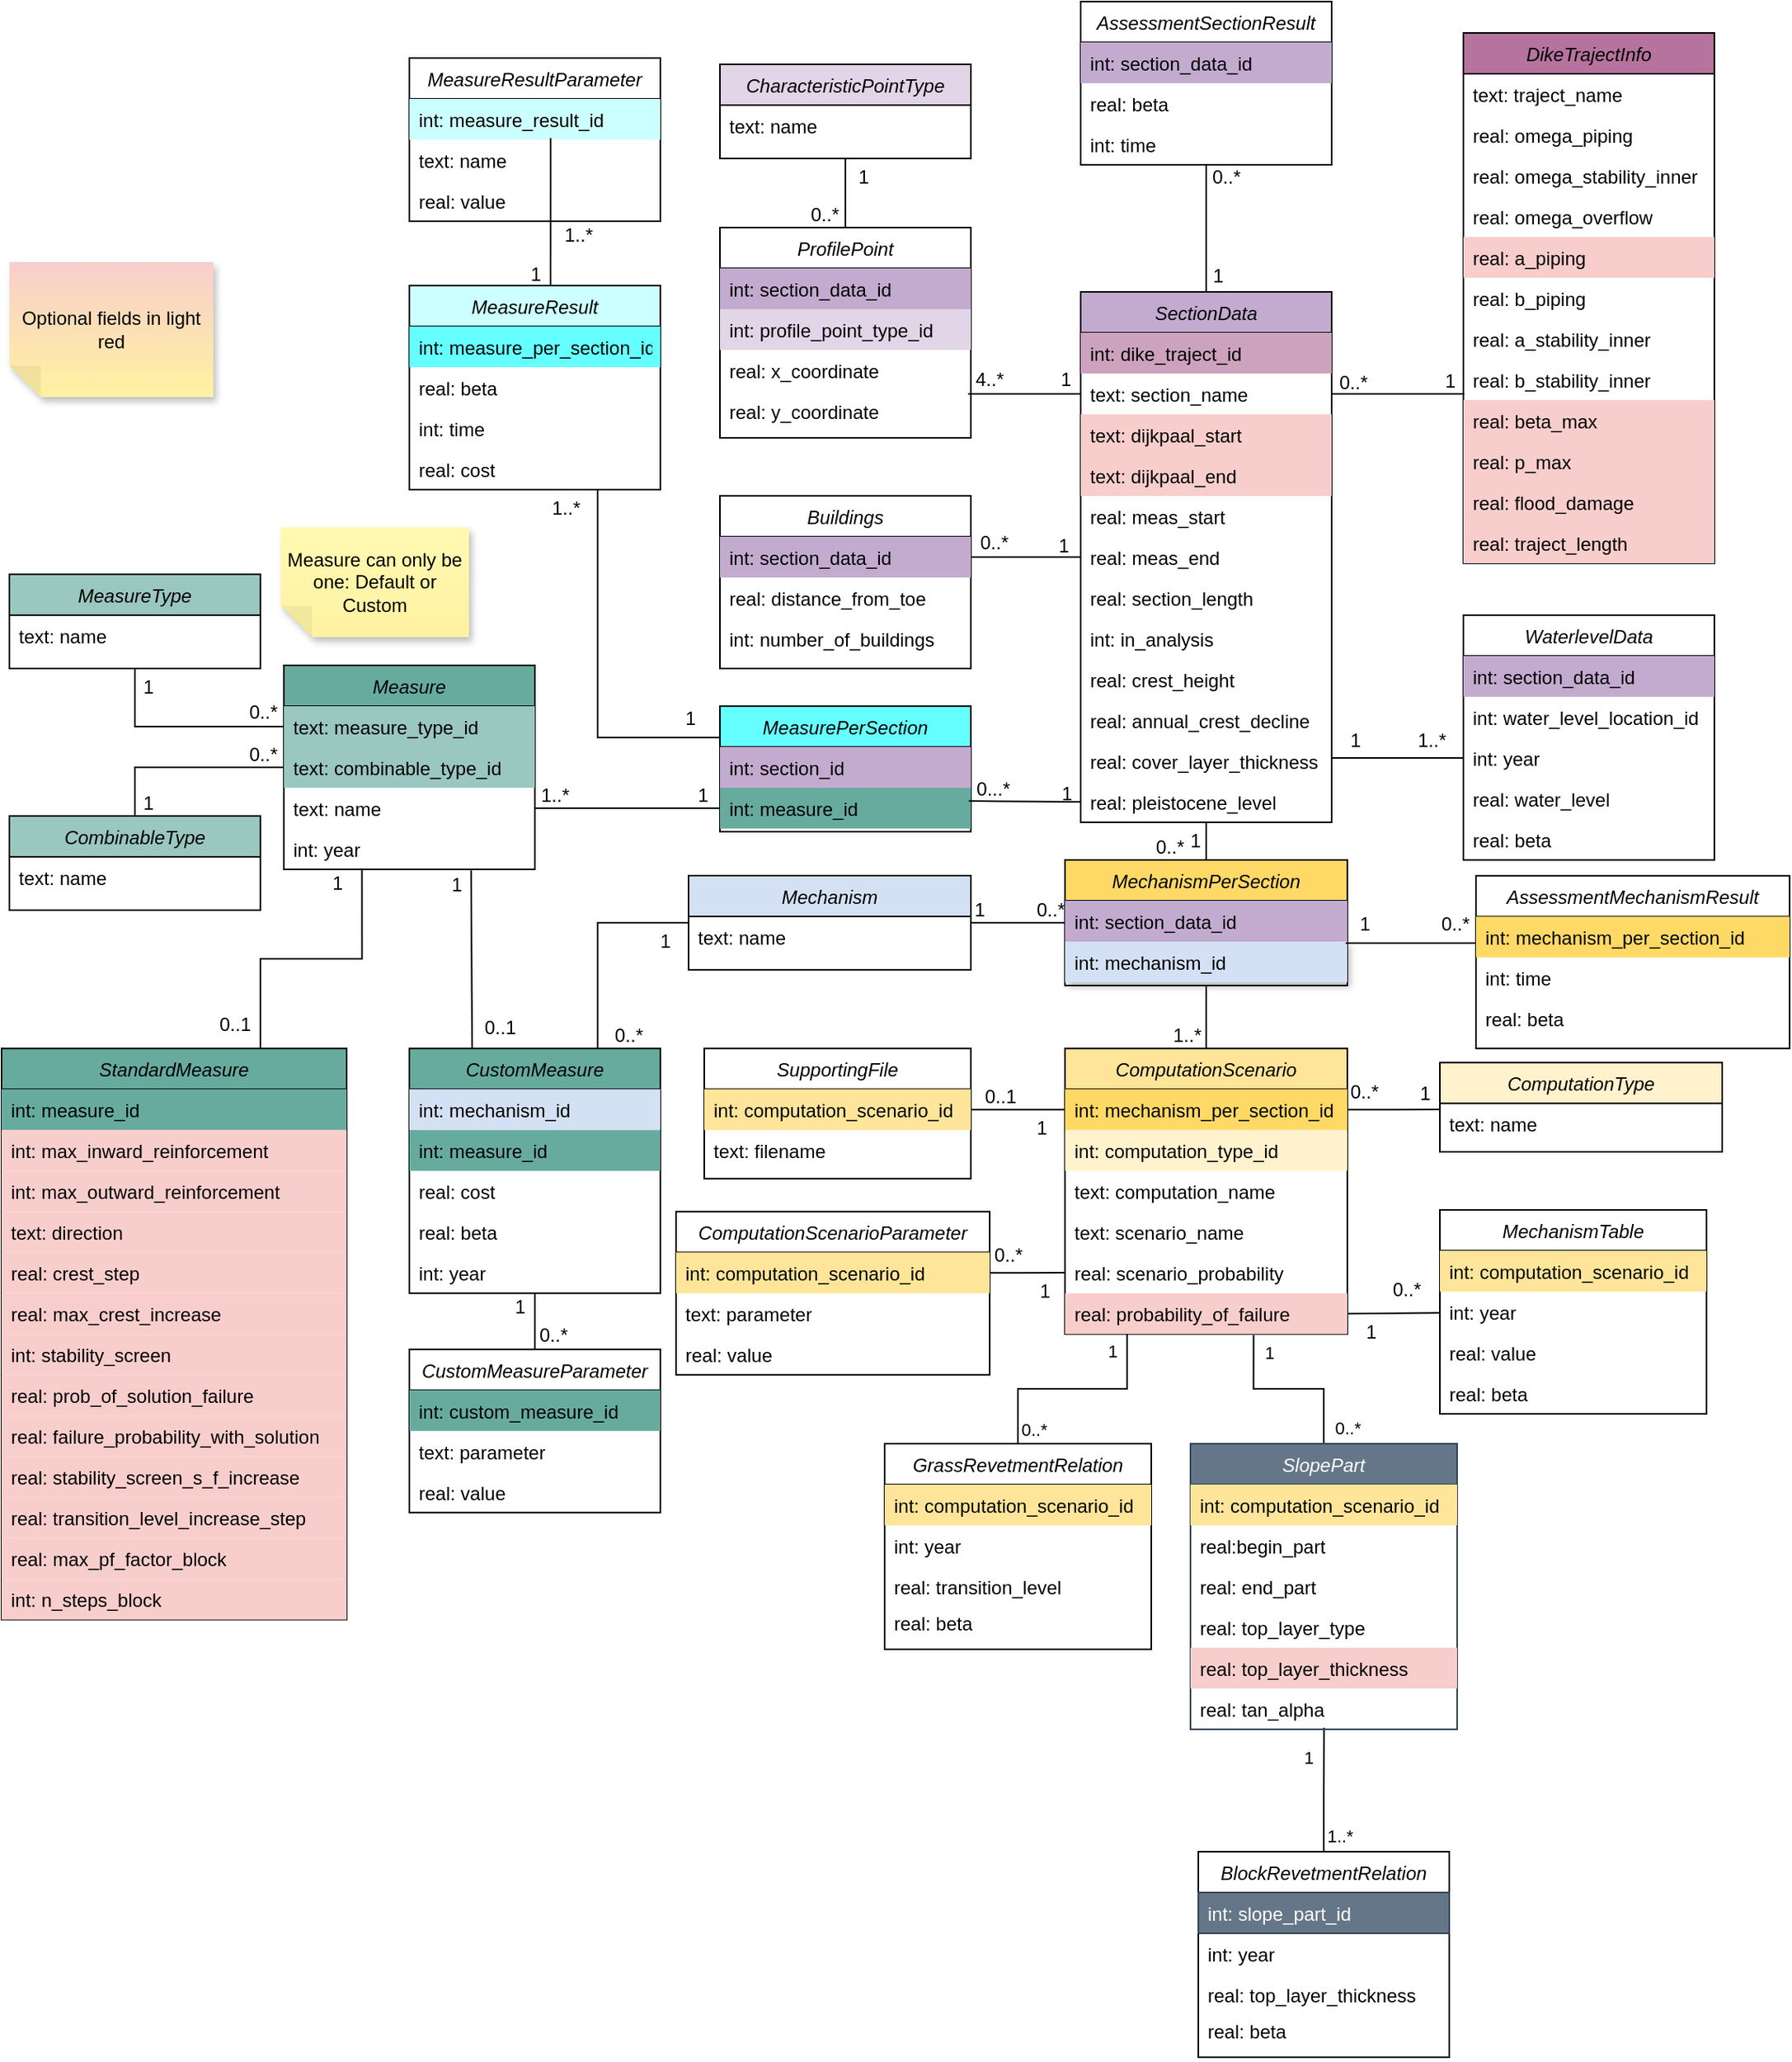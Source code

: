 <mxfile version="21.6.5" type="device">
  <diagram name="EntityDiagram" id="T-HeY9lztn7zAXqoHGck">
    <mxGraphModel dx="1418" dy="1678" grid="1" gridSize="10" guides="1" tooltips="1" connect="1" arrows="1" fold="1" page="1" pageScale="1" pageWidth="1100" pageHeight="850" background="#ffffff" math="0" shadow="0">
      <root>
        <mxCell id="iij-sJ3s8TavJlbYBpzY-0" />
        <mxCell id="iij-sJ3s8TavJlbYBpzY-1" parent="iij-sJ3s8TavJlbYBpzY-0" />
        <mxCell id="iij-sJ3s8TavJlbYBpzY-30" value="SectionData" style="swimlane;fontStyle=2;align=center;verticalAlign=top;childLayout=stackLayout;horizontal=1;startSize=26;horizontalStack=0;resizeParent=1;resizeLast=0;collapsible=1;marginBottom=0;rounded=0;shadow=0;strokeWidth=1;fillColor=#C3ABD0;" parent="iij-sJ3s8TavJlbYBpzY-1" vertex="1">
          <mxGeometry x="688" y="-645" width="160" height="338" as="geometry">
            <mxRectangle x="230" y="140" width="160" height="26" as="alternateBounds" />
          </mxGeometry>
        </mxCell>
        <mxCell id="U5uztu8Wk9COfDk5JMuz-16" value="int: dike_traject_id" style="text;align=left;verticalAlign=top;spacingLeft=4;spacingRight=4;overflow=hidden;rotatable=0;points=[[0,0.5],[1,0.5]];portConstraint=eastwest;fillColor=#CDA2BE;" parent="iij-sJ3s8TavJlbYBpzY-30" vertex="1">
          <mxGeometry y="26" width="160" height="26" as="geometry" />
        </mxCell>
        <mxCell id="iij-sJ3s8TavJlbYBpzY-31" value="text: section_name" style="text;align=left;verticalAlign=top;spacingLeft=4;spacingRight=4;overflow=hidden;rotatable=0;points=[[0,0.5],[1,0.5]];portConstraint=eastwest;rounded=0;shadow=0;html=0;" parent="iij-sJ3s8TavJlbYBpzY-30" vertex="1">
          <mxGeometry y="52" width="160" height="26" as="geometry" />
        </mxCell>
        <mxCell id="iij-sJ3s8TavJlbYBpzY-32" value="text: dijkpaal_start" style="text;align=left;verticalAlign=top;spacingLeft=4;spacingRight=4;overflow=hidden;rotatable=0;points=[[0,0.5],[1,0.5]];portConstraint=eastwest;rounded=0;shadow=0;html=0;fillColor=#F8CECC;" parent="iij-sJ3s8TavJlbYBpzY-30" vertex="1">
          <mxGeometry y="78" width="160" height="26" as="geometry" />
        </mxCell>
        <mxCell id="iij-sJ3s8TavJlbYBpzY-33" value="text: dijkpaal_end" style="text;align=left;verticalAlign=top;spacingLeft=4;spacingRight=4;overflow=hidden;rotatable=0;points=[[0,0.5],[1,0.5]];portConstraint=eastwest;rounded=0;shadow=0;html=0;fillColor=#F8CECC;" parent="iij-sJ3s8TavJlbYBpzY-30" vertex="1">
          <mxGeometry y="104" width="160" height="26" as="geometry" />
        </mxCell>
        <mxCell id="iij-sJ3s8TavJlbYBpzY-34" value="real: meas_start" style="text;align=left;verticalAlign=top;spacingLeft=4;spacingRight=4;overflow=hidden;rotatable=0;points=[[0,0.5],[1,0.5]];portConstraint=eastwest;rounded=0;shadow=0;html=0;" parent="iij-sJ3s8TavJlbYBpzY-30" vertex="1">
          <mxGeometry y="130" width="160" height="26" as="geometry" />
        </mxCell>
        <mxCell id="iij-sJ3s8TavJlbYBpzY-35" value="real: meas_end" style="text;align=left;verticalAlign=top;spacingLeft=4;spacingRight=4;overflow=hidden;rotatable=0;points=[[0,0.5],[1,0.5]];portConstraint=eastwest;rounded=0;shadow=0;html=0;" parent="iij-sJ3s8TavJlbYBpzY-30" vertex="1">
          <mxGeometry y="156" width="160" height="26" as="geometry" />
        </mxCell>
        <mxCell id="iij-sJ3s8TavJlbYBpzY-36" value="real: section_length" style="text;align=left;verticalAlign=top;spacingLeft=4;spacingRight=4;overflow=hidden;rotatable=0;points=[[0,0.5],[1,0.5]];portConstraint=eastwest;rounded=0;shadow=0;html=0;" parent="iij-sJ3s8TavJlbYBpzY-30" vertex="1">
          <mxGeometry y="182" width="160" height="26" as="geometry" />
        </mxCell>
        <mxCell id="iij-sJ3s8TavJlbYBpzY-37" value="int: in_analysis" style="text;align=left;verticalAlign=top;spacingLeft=4;spacingRight=4;overflow=hidden;rotatable=0;points=[[0,0.5],[1,0.5]];portConstraint=eastwest;rounded=0;shadow=0;html=0;" parent="iij-sJ3s8TavJlbYBpzY-30" vertex="1">
          <mxGeometry y="208" width="160" height="26" as="geometry" />
        </mxCell>
        <mxCell id="iij-sJ3s8TavJlbYBpzY-38" value="real: crest_height" style="text;align=left;verticalAlign=top;spacingLeft=4;spacingRight=4;overflow=hidden;rotatable=0;points=[[0,0.5],[1,0.5]];portConstraint=eastwest;rounded=0;shadow=0;html=0;" parent="iij-sJ3s8TavJlbYBpzY-30" vertex="1">
          <mxGeometry y="234" width="160" height="26" as="geometry" />
        </mxCell>
        <mxCell id="iij-sJ3s8TavJlbYBpzY-39" value="real: annual_crest_decline" style="text;align=left;verticalAlign=top;spacingLeft=4;spacingRight=4;overflow=hidden;rotatable=0;points=[[0,0.5],[1,0.5]];portConstraint=eastwest;rounded=0;shadow=0;html=0;" parent="iij-sJ3s8TavJlbYBpzY-30" vertex="1">
          <mxGeometry y="260" width="160" height="26" as="geometry" />
        </mxCell>
        <mxCell id="iij-sJ3s8TavJlbYBpzY-40" value="real: cover_layer_thickness" style="text;align=left;verticalAlign=top;spacingLeft=4;spacingRight=4;overflow=hidden;rotatable=0;points=[[0,0.5],[1,0.5]];portConstraint=eastwest;rounded=0;shadow=0;html=0;" parent="iij-sJ3s8TavJlbYBpzY-30" vertex="1">
          <mxGeometry y="286" width="160" height="26" as="geometry" />
        </mxCell>
        <mxCell id="iij-sJ3s8TavJlbYBpzY-41" value="real: pleistocene_level" style="text;align=left;verticalAlign=top;spacingLeft=4;spacingRight=4;overflow=hidden;rotatable=0;points=[[0,0.5],[1,0.5]];portConstraint=eastwest;rounded=0;shadow=0;html=0;" parent="iij-sJ3s8TavJlbYBpzY-30" vertex="1">
          <mxGeometry y="312" width="160" height="26" as="geometry" />
        </mxCell>
        <mxCell id="iij-sJ3s8TavJlbYBpzY-65" value="Buildings" style="swimlane;fontStyle=2;align=center;verticalAlign=top;childLayout=stackLayout;horizontal=1;startSize=26;horizontalStack=0;resizeParent=1;resizeLast=0;collapsible=1;marginBottom=0;rounded=0;shadow=0;strokeWidth=1;" parent="iij-sJ3s8TavJlbYBpzY-1" vertex="1">
          <mxGeometry x="458" y="-515" width="160" height="110" as="geometry">
            <mxRectangle x="230" y="140" width="160" height="26" as="alternateBounds" />
          </mxGeometry>
        </mxCell>
        <mxCell id="iij-sJ3s8TavJlbYBpzY-66" value="int: section_data_id" style="text;align=left;verticalAlign=top;spacingLeft=4;spacingRight=4;overflow=hidden;rotatable=0;points=[[0,0.5],[1,0.5]];portConstraint=eastwest;fillColor=#C3ABD0;" parent="iij-sJ3s8TavJlbYBpzY-65" vertex="1">
          <mxGeometry y="26" width="160" height="26" as="geometry" />
        </mxCell>
        <mxCell id="iij-sJ3s8TavJlbYBpzY-67" value="real: distance_from_toe" style="text;align=left;verticalAlign=top;spacingLeft=4;spacingRight=4;overflow=hidden;rotatable=0;points=[[0,0.5],[1,0.5]];portConstraint=eastwest;rounded=0;shadow=0;html=0;" parent="iij-sJ3s8TavJlbYBpzY-65" vertex="1">
          <mxGeometry y="52" width="160" height="26" as="geometry" />
        </mxCell>
        <mxCell id="iij-sJ3s8TavJlbYBpzY-68" value="int: number_of_buildings" style="text;align=left;verticalAlign=top;spacingLeft=4;spacingRight=4;overflow=hidden;rotatable=0;points=[[0,0.5],[1,0.5]];portConstraint=eastwest;rounded=0;shadow=0;html=0;" parent="iij-sJ3s8TavJlbYBpzY-65" vertex="1">
          <mxGeometry y="78" width="160" height="26" as="geometry" />
        </mxCell>
        <mxCell id="iij-sJ3s8TavJlbYBpzY-2" value="Measure" style="swimlane;fontStyle=2;align=center;verticalAlign=top;childLayout=stackLayout;horizontal=1;startSize=26;horizontalStack=0;resizeParent=1;resizeLast=0;collapsible=1;marginBottom=0;rounded=0;shadow=0;strokeWidth=1;fillColor=#67AB9F;" parent="iij-sJ3s8TavJlbYBpzY-1" vertex="1">
          <mxGeometry x="180" y="-407" width="160" height="130" as="geometry">
            <mxRectangle x="230" y="140" width="160" height="26" as="alternateBounds" />
          </mxGeometry>
        </mxCell>
        <mxCell id="iij-sJ3s8TavJlbYBpzY-3" value="text: measure_type_id" style="text;align=left;verticalAlign=top;spacingLeft=4;spacingRight=4;overflow=hidden;rotatable=0;points=[[0,0.5],[1,0.5]];portConstraint=eastwest;rounded=0;shadow=0;html=0;fillColor=#9AC7BF;" parent="iij-sJ3s8TavJlbYBpzY-2" vertex="1">
          <mxGeometry y="26" width="160" height="26" as="geometry" />
        </mxCell>
        <mxCell id="iij-sJ3s8TavJlbYBpzY-4" value="text: combinable_type_id" style="text;align=left;verticalAlign=top;spacingLeft=4;spacingRight=4;overflow=hidden;rotatable=0;points=[[0,0.5],[1,0.5]];portConstraint=eastwest;fillColor=#9AC7BF;" parent="iij-sJ3s8TavJlbYBpzY-2" vertex="1">
          <mxGeometry y="52" width="160" height="26" as="geometry" />
        </mxCell>
        <mxCell id="iij-sJ3s8TavJlbYBpzY-5" value="text: name" style="text;align=left;verticalAlign=top;spacingLeft=4;spacingRight=4;overflow=hidden;rotatable=0;points=[[0,0.5],[1,0.5]];portConstraint=eastwest;rounded=0;shadow=0;html=0;" parent="iij-sJ3s8TavJlbYBpzY-2" vertex="1">
          <mxGeometry y="78" width="160" height="26" as="geometry" />
        </mxCell>
        <mxCell id="iij-sJ3s8TavJlbYBpzY-6" value="int: year" style="text;align=left;verticalAlign=top;spacingLeft=4;spacingRight=4;overflow=hidden;rotatable=0;points=[[0,0.5],[1,0.5]];portConstraint=eastwest;" parent="iij-sJ3s8TavJlbYBpzY-2" vertex="1">
          <mxGeometry y="104" width="160" height="26" as="geometry" />
        </mxCell>
        <mxCell id="iij-sJ3s8TavJlbYBpzY-7" value="ProfilePoint" style="swimlane;fontStyle=2;align=center;verticalAlign=top;childLayout=stackLayout;horizontal=1;startSize=26;horizontalStack=0;resizeParent=1;resizeLast=0;collapsible=1;marginBottom=0;rounded=0;shadow=0;strokeWidth=1;" parent="iij-sJ3s8TavJlbYBpzY-1" vertex="1">
          <mxGeometry x="458" y="-686" width="160" height="134" as="geometry">
            <mxRectangle x="230" y="140" width="160" height="26" as="alternateBounds" />
          </mxGeometry>
        </mxCell>
        <mxCell id="iij-sJ3s8TavJlbYBpzY-8" value="int: section_data_id" style="text;align=left;verticalAlign=top;spacingLeft=4;spacingRight=4;overflow=hidden;rotatable=0;points=[[0,0.5],[1,0.5]];portConstraint=eastwest;fillColor=#C3ABD0;" parent="iij-sJ3s8TavJlbYBpzY-7" vertex="1">
          <mxGeometry y="26" width="160" height="26" as="geometry" />
        </mxCell>
        <mxCell id="iij-sJ3s8TavJlbYBpzY-9" value="int: profile_point_type_id" style="text;align=left;verticalAlign=top;spacingLeft=4;spacingRight=4;overflow=hidden;rotatable=0;points=[[0,0.5],[1,0.5]];portConstraint=eastwest;rounded=0;shadow=0;html=0;fillColor=#E1D5E7;" parent="iij-sJ3s8TavJlbYBpzY-7" vertex="1">
          <mxGeometry y="52" width="160" height="26" as="geometry" />
        </mxCell>
        <mxCell id="iij-sJ3s8TavJlbYBpzY-11" value="real: x_coordinate" style="text;align=left;verticalAlign=top;spacingLeft=4;spacingRight=4;overflow=hidden;rotatable=0;points=[[0,0.5],[1,0.5]];portConstraint=eastwest;rounded=0;shadow=0;html=0;" parent="iij-sJ3s8TavJlbYBpzY-7" vertex="1">
          <mxGeometry y="78" width="160" height="26" as="geometry" />
        </mxCell>
        <mxCell id="iij-sJ3s8TavJlbYBpzY-12" value="real: y_coordinate" style="text;align=left;verticalAlign=top;spacingLeft=4;spacingRight=4;overflow=hidden;rotatable=0;points=[[0,0.5],[1,0.5]];portConstraint=eastwest;rounded=0;shadow=0;html=0;" parent="iij-sJ3s8TavJlbYBpzY-7" vertex="1">
          <mxGeometry y="104" width="160" height="26" as="geometry" />
        </mxCell>
        <mxCell id="iij-sJ3s8TavJlbYBpzY-13" value="MechanismTable" style="swimlane;fontStyle=2;align=center;verticalAlign=top;childLayout=stackLayout;horizontal=1;startSize=26;horizontalStack=0;resizeParent=1;resizeLast=0;collapsible=1;marginBottom=0;rounded=0;shadow=0;strokeWidth=1;fillColor=none;" parent="iij-sJ3s8TavJlbYBpzY-1" vertex="1">
          <mxGeometry x="917" y="-60" width="170" height="130" as="geometry">
            <mxRectangle x="230" y="140" width="160" height="26" as="alternateBounds" />
          </mxGeometry>
        </mxCell>
        <mxCell id="iij-sJ3s8TavJlbYBpzY-14" value="int: computation_scenario_id" style="text;align=left;verticalAlign=top;spacingLeft=4;spacingRight=4;overflow=hidden;rotatable=0;points=[[0,0.5],[1,0.5]];portConstraint=eastwest;rounded=0;shadow=0;html=0;fillColor=#FFE599;" parent="iij-sJ3s8TavJlbYBpzY-13" vertex="1">
          <mxGeometry y="26" width="170" height="26" as="geometry" />
        </mxCell>
        <mxCell id="iij-sJ3s8TavJlbYBpzY-15" value="int: year" style="text;align=left;verticalAlign=top;spacingLeft=4;spacingRight=4;overflow=hidden;rotatable=0;points=[[0,0.5],[1,0.5]];portConstraint=eastwest;rounded=0;shadow=0;html=0;" parent="iij-sJ3s8TavJlbYBpzY-13" vertex="1">
          <mxGeometry y="52" width="170" height="26" as="geometry" />
        </mxCell>
        <mxCell id="iij-sJ3s8TavJlbYBpzY-16" value="real: value" style="text;align=left;verticalAlign=top;spacingLeft=4;spacingRight=4;overflow=hidden;rotatable=0;points=[[0,0.5],[1,0.5]];portConstraint=eastwest;rounded=0;shadow=0;html=0;" parent="iij-sJ3s8TavJlbYBpzY-13" vertex="1">
          <mxGeometry y="78" width="170" height="26" as="geometry" />
        </mxCell>
        <mxCell id="iij-sJ3s8TavJlbYBpzY-17" value="real: beta" style="text;align=left;verticalAlign=top;spacingLeft=4;spacingRight=4;overflow=hidden;rotatable=0;points=[[0,0.5],[1,0.5]];portConstraint=eastwest;rounded=0;shadow=0;html=0;" parent="iij-sJ3s8TavJlbYBpzY-13" vertex="1">
          <mxGeometry y="104" width="170" height="26" as="geometry" />
        </mxCell>
        <mxCell id="iij-sJ3s8TavJlbYBpzY-18" value="MechanismPerSection" style="swimlane;fontStyle=2;align=center;verticalAlign=top;childLayout=stackLayout;horizontal=1;startSize=26;horizontalStack=0;resizeParent=1;resizeLast=0;collapsible=1;marginBottom=0;rounded=0;shadow=0;strokeWidth=1;fillColor=#FFD966;" parent="iij-sJ3s8TavJlbYBpzY-1" vertex="1">
          <mxGeometry x="678" y="-283" width="180" height="80" as="geometry">
            <mxRectangle x="230" y="140" width="160" height="26" as="alternateBounds" />
          </mxGeometry>
        </mxCell>
        <mxCell id="iij-sJ3s8TavJlbYBpzY-19" value="int: section_data_id" style="text;align=left;verticalAlign=top;spacingLeft=4;spacingRight=4;overflow=hidden;rotatable=0;points=[[0,0.5],[1,0.5]];portConstraint=eastwest;fillColor=#C3ABD0;" parent="iij-sJ3s8TavJlbYBpzY-18" vertex="1">
          <mxGeometry y="26" width="180" height="26" as="geometry" />
        </mxCell>
        <mxCell id="iij-sJ3s8TavJlbYBpzY-20" value="int: mechanism_id" style="text;align=left;verticalAlign=top;spacingLeft=4;spacingRight=4;overflow=hidden;rotatable=0;points=[[0,0.5],[1,0.5]];portConstraint=eastwest;rounded=0;shadow=1;html=0;fillColor=#D4E1F5;" parent="iij-sJ3s8TavJlbYBpzY-18" vertex="1">
          <mxGeometry y="52" width="180" height="26" as="geometry" />
        </mxCell>
        <mxCell id="iij-sJ3s8TavJlbYBpzY-21" value="MeasurePerSection" style="swimlane;fontStyle=2;align=center;verticalAlign=top;childLayout=stackLayout;horizontal=1;startSize=26;horizontalStack=0;resizeParent=1;resizeLast=0;collapsible=1;marginBottom=0;rounded=0;shadow=0;strokeWidth=1;fillColor=#66FFFF;" parent="iij-sJ3s8TavJlbYBpzY-1" vertex="1">
          <mxGeometry x="458" y="-381" width="160" height="80" as="geometry">
            <mxRectangle x="230" y="140" width="160" height="26" as="alternateBounds" />
          </mxGeometry>
        </mxCell>
        <mxCell id="iij-sJ3s8TavJlbYBpzY-22" value="int: section_id" style="text;align=left;verticalAlign=top;spacingLeft=4;spacingRight=4;overflow=hidden;rotatable=0;points=[[0,0.5],[1,0.5]];portConstraint=eastwest;fillColor=#C3ABD0;" parent="iij-sJ3s8TavJlbYBpzY-21" vertex="1">
          <mxGeometry y="26" width="160" height="26" as="geometry" />
        </mxCell>
        <mxCell id="iij-sJ3s8TavJlbYBpzY-23" value="int: measure_id" style="text;align=left;verticalAlign=top;spacingLeft=4;spacingRight=4;overflow=hidden;rotatable=0;points=[[0,0.5],[1,0.5]];portConstraint=eastwest;rounded=0;shadow=0;html=0;fillColor=#67AB9F;" parent="iij-sJ3s8TavJlbYBpzY-21" vertex="1">
          <mxGeometry y="52" width="160" height="26" as="geometry" />
        </mxCell>
        <mxCell id="iij-sJ3s8TavJlbYBpzY-24" value="WaterlevelData" style="swimlane;fontStyle=2;align=center;verticalAlign=top;childLayout=stackLayout;horizontal=1;startSize=26;horizontalStack=0;resizeParent=1;resizeLast=0;collapsible=1;marginBottom=0;rounded=0;shadow=0;strokeWidth=1;" parent="iij-sJ3s8TavJlbYBpzY-1" vertex="1">
          <mxGeometry x="932" y="-439" width="160" height="156" as="geometry">
            <mxRectangle x="230" y="140" width="160" height="26" as="alternateBounds" />
          </mxGeometry>
        </mxCell>
        <mxCell id="iij-sJ3s8TavJlbYBpzY-25" value="int: section_data_id" style="text;align=left;verticalAlign=top;spacingLeft=4;spacingRight=4;overflow=hidden;rotatable=0;points=[[0,0.5],[1,0.5]];portConstraint=eastwest;fillColor=#C3ABD0;" parent="iij-sJ3s8TavJlbYBpzY-24" vertex="1">
          <mxGeometry y="26" width="160" height="26" as="geometry" />
        </mxCell>
        <mxCell id="iij-sJ3s8TavJlbYBpzY-26" value="int: water_level_location_id" style="text;align=left;verticalAlign=top;spacingLeft=4;spacingRight=4;overflow=hidden;rotatable=0;points=[[0,0.5],[1,0.5]];portConstraint=eastwest;" parent="iij-sJ3s8TavJlbYBpzY-24" vertex="1">
          <mxGeometry y="52" width="160" height="26" as="geometry" />
        </mxCell>
        <mxCell id="iij-sJ3s8TavJlbYBpzY-27" value="int: year" style="text;align=left;verticalAlign=top;spacingLeft=4;spacingRight=4;overflow=hidden;rotatable=0;points=[[0,0.5],[1,0.5]];portConstraint=eastwest;rounded=0;shadow=0;html=0;" parent="iij-sJ3s8TavJlbYBpzY-24" vertex="1">
          <mxGeometry y="78" width="160" height="26" as="geometry" />
        </mxCell>
        <mxCell id="iij-sJ3s8TavJlbYBpzY-28" value="real: water_level" style="text;align=left;verticalAlign=top;spacingLeft=4;spacingRight=4;overflow=hidden;rotatable=0;points=[[0,0.5],[1,0.5]];portConstraint=eastwest;rounded=0;shadow=0;html=0;" parent="iij-sJ3s8TavJlbYBpzY-24" vertex="1">
          <mxGeometry y="104" width="160" height="26" as="geometry" />
        </mxCell>
        <mxCell id="iij-sJ3s8TavJlbYBpzY-29" value="real: beta" style="text;align=left;verticalAlign=top;spacingLeft=4;spacingRight=4;overflow=hidden;rotatable=0;points=[[0,0.5],[1,0.5]];portConstraint=eastwest;rounded=0;shadow=0;html=0;" parent="iij-sJ3s8TavJlbYBpzY-24" vertex="1">
          <mxGeometry y="130" width="160" height="26" as="geometry" />
        </mxCell>
        <mxCell id="iij-sJ3s8TavJlbYBpzY-42" value="ComputationScenarioParameter" style="swimlane;fontStyle=2;align=center;verticalAlign=top;childLayout=stackLayout;horizontal=1;startSize=26;horizontalStack=0;resizeParent=1;resizeLast=0;collapsible=1;marginBottom=0;rounded=0;shadow=0;strokeWidth=1;fillColor=none;" parent="iij-sJ3s8TavJlbYBpzY-1" vertex="1">
          <mxGeometry x="430" y="-58.87" width="200" height="104" as="geometry">
            <mxRectangle x="230" y="140" width="160" height="26" as="alternateBounds" />
          </mxGeometry>
        </mxCell>
        <mxCell id="iij-sJ3s8TavJlbYBpzY-43" value="int: computation_scenario_id" style="text;align=left;verticalAlign=top;spacingLeft=4;spacingRight=4;overflow=hidden;rotatable=0;points=[[0,0.5],[1,0.5]];portConstraint=eastwest;rounded=0;shadow=0;html=0;fillColor=#FFE599;" parent="iij-sJ3s8TavJlbYBpzY-42" vertex="1">
          <mxGeometry y="26" width="200" height="26" as="geometry" />
        </mxCell>
        <mxCell id="iij-sJ3s8TavJlbYBpzY-44" value="text: parameter" style="text;align=left;verticalAlign=top;spacingLeft=4;spacingRight=4;overflow=hidden;rotatable=0;points=[[0,0.5],[1,0.5]];portConstraint=eastwest;rounded=0;shadow=0;html=0;" parent="iij-sJ3s8TavJlbYBpzY-42" vertex="1">
          <mxGeometry y="52" width="200" height="26" as="geometry" />
        </mxCell>
        <mxCell id="iij-sJ3s8TavJlbYBpzY-45" value="real: value" style="text;align=left;verticalAlign=top;spacingLeft=4;spacingRight=4;overflow=hidden;rotatable=0;points=[[0,0.5],[1,0.5]];portConstraint=eastwest;rounded=0;shadow=0;html=0;" parent="iij-sJ3s8TavJlbYBpzY-42" vertex="1">
          <mxGeometry y="78" width="200" height="26" as="geometry" />
        </mxCell>
        <mxCell id="q7VNS2lA_zCi68RHBkZj-22" style="edgeStyle=orthogonalEdgeStyle;rounded=0;orthogonalLoop=1;jettySize=auto;html=1;exitX=1;exitY=0.5;exitDx=0;exitDy=0;entryX=1.001;entryY=-0.002;entryDx=0;entryDy=0;entryPerimeter=0;" parent="iij-sJ3s8TavJlbYBpzY-42" source="iij-sJ3s8TavJlbYBpzY-42" target="iij-sJ3s8TavJlbYBpzY-44" edge="1">
          <mxGeometry relative="1" as="geometry" />
        </mxCell>
        <mxCell id="iij-sJ3s8TavJlbYBpzY-46" value="ComputationScenario" style="swimlane;fontStyle=2;align=center;verticalAlign=top;childLayout=stackLayout;horizontal=1;startSize=26;horizontalStack=0;resizeParent=1;resizeLast=0;collapsible=1;marginBottom=0;rounded=0;shadow=0;strokeWidth=1;fillColor=#FFE599;" parent="iij-sJ3s8TavJlbYBpzY-1" vertex="1">
          <mxGeometry x="678" y="-162.87" width="180" height="182" as="geometry">
            <mxRectangle x="230" y="140" width="160" height="26" as="alternateBounds" />
          </mxGeometry>
        </mxCell>
        <mxCell id="iij-sJ3s8TavJlbYBpzY-47" value="int: mechanism_per_section_id" style="text;align=left;verticalAlign=top;spacingLeft=4;spacingRight=4;overflow=hidden;rotatable=0;points=[[0,0.5],[1,0.5]];portConstraint=eastwest;rounded=0;shadow=0;html=0;fillColor=#FFD966;" parent="iij-sJ3s8TavJlbYBpzY-46" vertex="1">
          <mxGeometry y="26" width="180" height="26" as="geometry" />
        </mxCell>
        <mxCell id="iij-sJ3s8TavJlbYBpzY-48" value="int: computation_type_id" style="text;align=left;verticalAlign=top;spacingLeft=4;spacingRight=4;overflow=hidden;rotatable=0;points=[[0,0.5],[1,0.5]];portConstraint=eastwest;rounded=0;shadow=0;html=0;fillColor=#FFF2CC;" parent="iij-sJ3s8TavJlbYBpzY-46" vertex="1">
          <mxGeometry y="52" width="180" height="26" as="geometry" />
        </mxCell>
        <mxCell id="iij-sJ3s8TavJlbYBpzY-49" value="text: computation_name" style="text;align=left;verticalAlign=top;spacingLeft=4;spacingRight=4;overflow=hidden;rotatable=0;points=[[0,0.5],[1,0.5]];portConstraint=eastwest;rounded=0;shadow=0;html=0;" parent="iij-sJ3s8TavJlbYBpzY-46" vertex="1">
          <mxGeometry y="78" width="180" height="26" as="geometry" />
        </mxCell>
        <mxCell id="q7VNS2lA_zCi68RHBkZj-20" value="text: scenario_name" style="text;align=left;verticalAlign=top;spacingLeft=4;spacingRight=4;overflow=hidden;rotatable=0;points=[[0,0.5],[1,0.5]];portConstraint=eastwest;rounded=0;shadow=0;html=0;" parent="iij-sJ3s8TavJlbYBpzY-46" vertex="1">
          <mxGeometry y="104" width="180" height="26" as="geometry" />
        </mxCell>
        <mxCell id="iij-sJ3s8TavJlbYBpzY-51" value="real: scenario_probability" style="text;align=left;verticalAlign=top;spacingLeft=4;spacingRight=4;overflow=hidden;rotatable=0;points=[[0,0.5],[1,0.5]];portConstraint=eastwest;rounded=0;shadow=0;html=0;" parent="iij-sJ3s8TavJlbYBpzY-46" vertex="1">
          <mxGeometry y="130" width="180" height="26" as="geometry" />
        </mxCell>
        <mxCell id="iij-sJ3s8TavJlbYBpzY-52" value="real: probability_of_failure" style="text;align=left;verticalAlign=top;spacingLeft=4;spacingRight=4;overflow=hidden;rotatable=0;points=[[0,0.5],[1,0.5]];portConstraint=eastwest;rounded=0;shadow=0;html=0;fillColor=#F8CECC;" parent="iij-sJ3s8TavJlbYBpzY-46" vertex="1">
          <mxGeometry y="156" width="180" height="26" as="geometry" />
        </mxCell>
        <mxCell id="iij-sJ3s8TavJlbYBpzY-53" value="" style="endArrow=none;html=1;rounded=0;entryX=0.992;entryY=0.324;entryDx=0;entryDy=0;exitX=0;exitY=0.5;exitDx=0;exitDy=0;entryPerimeter=0;" parent="iij-sJ3s8TavJlbYBpzY-1" source="iij-sJ3s8TavJlbYBpzY-41" target="iij-sJ3s8TavJlbYBpzY-23" edge="1">
          <mxGeometry relative="1" as="geometry">
            <mxPoint x="782" y="-325" as="sourcePoint" />
            <mxPoint x="942" y="-325" as="targetPoint" />
            <Array as="points" />
          </mxGeometry>
        </mxCell>
        <mxCell id="iij-sJ3s8TavJlbYBpzY-54" value="1" style="resizable=0;html=1;whiteSpace=wrap;align=left;verticalAlign=bottom;" parent="iij-sJ3s8TavJlbYBpzY-53" connectable="0" vertex="1">
          <mxGeometry x="-1" relative="1" as="geometry">
            <mxPoint x="-14" y="3" as="offset" />
          </mxGeometry>
        </mxCell>
        <mxCell id="iij-sJ3s8TavJlbYBpzY-55" value="0...*" style="resizable=0;html=1;whiteSpace=wrap;align=right;verticalAlign=bottom;" parent="iij-sJ3s8TavJlbYBpzY-53" connectable="0" vertex="1">
          <mxGeometry x="1" relative="1" as="geometry">
            <mxPoint x="28" y="1" as="offset" />
          </mxGeometry>
        </mxCell>
        <mxCell id="iij-sJ3s8TavJlbYBpzY-56" value="" style="endArrow=none;html=1;rounded=0;exitX=0;exitY=0.5;exitDx=0;exitDy=0;entryX=1;entryY=0.5;entryDx=0;entryDy=0;" parent="iij-sJ3s8TavJlbYBpzY-1" source="iij-sJ3s8TavJlbYBpzY-35" target="iij-sJ3s8TavJlbYBpzY-66" edge="1">
          <mxGeometry relative="1" as="geometry">
            <mxPoint x="688.0" y="-450" as="sourcePoint" />
            <mxPoint x="638.0" y="-450" as="targetPoint" />
          </mxGeometry>
        </mxCell>
        <mxCell id="iij-sJ3s8TavJlbYBpzY-57" value="1" style="resizable=0;html=1;whiteSpace=wrap;align=left;verticalAlign=bottom;" parent="iij-sJ3s8TavJlbYBpzY-56" connectable="0" vertex="1">
          <mxGeometry x="-1" relative="1" as="geometry">
            <mxPoint x="-16" y="1" as="offset" />
          </mxGeometry>
        </mxCell>
        <mxCell id="iij-sJ3s8TavJlbYBpzY-58" value="0..*" style="resizable=0;html=1;whiteSpace=wrap;align=right;verticalAlign=bottom;" parent="iij-sJ3s8TavJlbYBpzY-56" connectable="0" vertex="1">
          <mxGeometry x="1" relative="1" as="geometry">
            <mxPoint x="25" y="-1" as="offset" />
          </mxGeometry>
        </mxCell>
        <mxCell id="iij-sJ3s8TavJlbYBpzY-59" value="" style="endArrow=none;html=1;rounded=0;" parent="iij-sJ3s8TavJlbYBpzY-1" source="iij-sJ3s8TavJlbYBpzY-18" target="iij-sJ3s8TavJlbYBpzY-46" edge="1">
          <mxGeometry relative="1" as="geometry">
            <mxPoint x="802" y="-423" as="sourcePoint" />
            <mxPoint x="962" y="-423" as="targetPoint" />
          </mxGeometry>
        </mxCell>
        <mxCell id="iij-sJ3s8TavJlbYBpzY-60" value="1" style="resizable=0;html=1;whiteSpace=wrap;align=left;verticalAlign=bottom;" parent="iij-sJ3s8TavJlbYBpzY-59" connectable="0" vertex="1">
          <mxGeometry x="-1" relative="1" as="geometry">
            <mxPoint x="90" y="-148" as="offset" />
          </mxGeometry>
        </mxCell>
        <mxCell id="iij-sJ3s8TavJlbYBpzY-61" value="1..*" style="resizable=0;html=1;whiteSpace=wrap;align=right;verticalAlign=bottom;fillColor=none;" parent="iij-sJ3s8TavJlbYBpzY-59" connectable="0" vertex="1">
          <mxGeometry x="1" relative="1" as="geometry">
            <mxPoint x="-2" as="offset" />
          </mxGeometry>
        </mxCell>
        <mxCell id="iij-sJ3s8TavJlbYBpzY-62" value="" style="endArrow=none;html=1;rounded=0;exitX=0;exitY=0.5;exitDx=0;exitDy=0;entryX=1;entryY=0.5;entryDx=0;entryDy=0;edgeStyle=orthogonalEdgeStyle;" parent="iij-sJ3s8TavJlbYBpzY-1" source="iij-sJ3s8TavJlbYBpzY-23" target="iij-sJ3s8TavJlbYBpzY-5" edge="1">
          <mxGeometry relative="1" as="geometry">
            <mxPoint x="802" y="-481" as="sourcePoint" />
            <mxPoint x="962" y="-481" as="targetPoint" />
          </mxGeometry>
        </mxCell>
        <mxCell id="iij-sJ3s8TavJlbYBpzY-63" value="1" style="resizable=0;html=1;whiteSpace=wrap;align=left;verticalAlign=bottom;" parent="iij-sJ3s8TavJlbYBpzY-62" connectable="0" vertex="1">
          <mxGeometry x="-1" relative="1" as="geometry">
            <mxPoint x="-16" as="offset" />
          </mxGeometry>
        </mxCell>
        <mxCell id="iij-sJ3s8TavJlbYBpzY-64" value="1..*" style="resizable=0;html=1;whiteSpace=wrap;align=right;verticalAlign=bottom;" parent="iij-sJ3s8TavJlbYBpzY-62" connectable="0" vertex="1">
          <mxGeometry x="1" relative="1" as="geometry">
            <mxPoint x="23" as="offset" />
          </mxGeometry>
        </mxCell>
        <mxCell id="iij-sJ3s8TavJlbYBpzY-69" value="" style="endArrow=none;html=1;rounded=0;exitX=1;exitY=0.5;exitDx=0;exitDy=0;" parent="iij-sJ3s8TavJlbYBpzY-1" source="iij-sJ3s8TavJlbYBpzY-52" target="iij-sJ3s8TavJlbYBpzY-13" edge="1">
          <mxGeometry relative="1" as="geometry">
            <mxPoint x="818" y="49" as="sourcePoint" />
            <mxPoint x="1362" y="-152.87" as="targetPoint" />
            <Array as="points" />
          </mxGeometry>
        </mxCell>
        <mxCell id="iij-sJ3s8TavJlbYBpzY-70" value="1" style="resizable=0;html=1;whiteSpace=wrap;align=left;verticalAlign=bottom;" parent="iij-sJ3s8TavJlbYBpzY-69" connectable="0" vertex="1">
          <mxGeometry x="-1" relative="1" as="geometry">
            <mxPoint x="10" y="20" as="offset" />
          </mxGeometry>
        </mxCell>
        <mxCell id="iij-sJ3s8TavJlbYBpzY-71" value="0..*" style="resizable=0;html=1;whiteSpace=wrap;align=right;verticalAlign=bottom;" parent="iij-sJ3s8TavJlbYBpzY-69" connectable="0" vertex="1">
          <mxGeometry x="1" relative="1" as="geometry">
            <mxPoint x="-10" y="-6" as="offset" />
          </mxGeometry>
        </mxCell>
        <mxCell id="iij-sJ3s8TavJlbYBpzY-75" value="Mechanism" style="swimlane;fontStyle=2;align=center;verticalAlign=top;childLayout=stackLayout;horizontal=1;startSize=26;horizontalStack=0;resizeParent=1;resizeLast=0;collapsible=1;marginBottom=0;rounded=0;shadow=0;strokeWidth=1;fillColor=#D4E1F5;" parent="iij-sJ3s8TavJlbYBpzY-1" vertex="1">
          <mxGeometry x="438" y="-273" width="180" height="60" as="geometry">
            <mxRectangle x="230" y="140" width="160" height="26" as="alternateBounds" />
          </mxGeometry>
        </mxCell>
        <mxCell id="iij-sJ3s8TavJlbYBpzY-76" value="text: name" style="text;align=left;verticalAlign=top;spacingLeft=4;spacingRight=4;overflow=hidden;rotatable=0;points=[[0,0.5],[1,0.5]];portConstraint=eastwest;rounded=0;shadow=0;html=0;" parent="iij-sJ3s8TavJlbYBpzY-75" vertex="1">
          <mxGeometry y="26" width="180" height="26" as="geometry" />
        </mxCell>
        <mxCell id="iij-sJ3s8TavJlbYBpzY-77" value="CharacteristicPointType" style="swimlane;fontStyle=2;align=center;verticalAlign=top;childLayout=stackLayout;horizontal=1;startSize=26;horizontalStack=0;resizeParent=1;resizeLast=0;collapsible=1;marginBottom=0;rounded=0;shadow=0;strokeWidth=1;fillColor=#E1D5E7;" parent="iij-sJ3s8TavJlbYBpzY-1" vertex="1">
          <mxGeometry x="458" y="-790" width="160" height="60" as="geometry">
            <mxRectangle x="230" y="140" width="160" height="26" as="alternateBounds" />
          </mxGeometry>
        </mxCell>
        <mxCell id="iij-sJ3s8TavJlbYBpzY-78" value="text: name" style="text;align=left;verticalAlign=top;spacingLeft=4;spacingRight=4;overflow=hidden;rotatable=0;points=[[0,0.5],[1,0.5]];portConstraint=eastwest;" parent="iij-sJ3s8TavJlbYBpzY-77" vertex="1">
          <mxGeometry y="26" width="160" height="26" as="geometry" />
        </mxCell>
        <mxCell id="iij-sJ3s8TavJlbYBpzY-79" value="" style="endArrow=none;html=1;rounded=0;" parent="iij-sJ3s8TavJlbYBpzY-1" source="iij-sJ3s8TavJlbYBpzY-18" target="iij-sJ3s8TavJlbYBpzY-75" edge="1">
          <mxGeometry relative="1" as="geometry">
            <mxPoint x="802" y="-220" as="sourcePoint" />
            <mxPoint x="628" y="-218" as="targetPoint" />
          </mxGeometry>
        </mxCell>
        <mxCell id="iij-sJ3s8TavJlbYBpzY-80" value="0..*" style="resizable=0;html=1;whiteSpace=wrap;align=left;verticalAlign=bottom;" parent="iij-sJ3s8TavJlbYBpzY-79" connectable="0" vertex="1">
          <mxGeometry x="-1" relative="1" as="geometry">
            <mxPoint x="-20" as="offset" />
          </mxGeometry>
        </mxCell>
        <mxCell id="iij-sJ3s8TavJlbYBpzY-81" value="1" style="resizable=0;html=1;whiteSpace=wrap;align=right;verticalAlign=bottom;" parent="iij-sJ3s8TavJlbYBpzY-79" connectable="0" vertex="1">
          <mxGeometry x="1" relative="1" as="geometry">
            <mxPoint x="10" as="offset" />
          </mxGeometry>
        </mxCell>
        <mxCell id="iij-sJ3s8TavJlbYBpzY-82" value="" style="endArrow=none;html=1;rounded=0;exitX=0.989;exitY=0.076;exitDx=0;exitDy=0;exitPerimeter=0;" parent="iij-sJ3s8TavJlbYBpzY-1" source="iij-sJ3s8TavJlbYBpzY-12" target="iij-sJ3s8TavJlbYBpzY-31" edge="1">
          <mxGeometry relative="1" as="geometry">
            <mxPoint x="522" y="-555" as="sourcePoint" />
            <mxPoint x="592" y="-555" as="targetPoint" />
          </mxGeometry>
        </mxCell>
        <mxCell id="iij-sJ3s8TavJlbYBpzY-83" value="4..*" style="resizable=0;html=1;whiteSpace=wrap;align=left;verticalAlign=bottom;" parent="iij-sJ3s8TavJlbYBpzY-82" connectable="0" vertex="1">
          <mxGeometry x="-1" relative="1" as="geometry">
            <mxPoint x="3" as="offset" />
          </mxGeometry>
        </mxCell>
        <mxCell id="iij-sJ3s8TavJlbYBpzY-84" value="1" style="resizable=0;html=1;whiteSpace=wrap;align=right;verticalAlign=bottom;" parent="iij-sJ3s8TavJlbYBpzY-82" connectable="0" vertex="1">
          <mxGeometry x="1" relative="1" as="geometry">
            <mxPoint x="-5" as="offset" />
          </mxGeometry>
        </mxCell>
        <mxCell id="iij-sJ3s8TavJlbYBpzY-88" value="" style="endArrow=none;html=1;rounded=0;exitX=0.5;exitY=0;exitDx=0;exitDy=0;" parent="iij-sJ3s8TavJlbYBpzY-1" source="iij-sJ3s8TavJlbYBpzY-7" target="iij-sJ3s8TavJlbYBpzY-77" edge="1">
          <mxGeometry relative="1" as="geometry">
            <mxPoint x="402" y="-534" as="sourcePoint" />
            <mxPoint x="482" y="-515" as="targetPoint" />
          </mxGeometry>
        </mxCell>
        <mxCell id="iij-sJ3s8TavJlbYBpzY-89" value="0..*" style="resizable=0;html=1;whiteSpace=wrap;align=left;verticalAlign=bottom;" parent="iij-sJ3s8TavJlbYBpzY-88" connectable="0" vertex="1">
          <mxGeometry x="-1" relative="1" as="geometry">
            <mxPoint x="-24" as="offset" />
          </mxGeometry>
        </mxCell>
        <mxCell id="iij-sJ3s8TavJlbYBpzY-90" value="1" style="resizable=0;html=1;whiteSpace=wrap;align=right;verticalAlign=bottom;" parent="iij-sJ3s8TavJlbYBpzY-88" connectable="0" vertex="1">
          <mxGeometry x="1" relative="1" as="geometry">
            <mxPoint x="16" y="20" as="offset" />
          </mxGeometry>
        </mxCell>
        <mxCell id="iij-sJ3s8TavJlbYBpzY-91" value="ComputationType" style="swimlane;fontStyle=2;align=center;verticalAlign=top;childLayout=stackLayout;horizontal=1;startSize=26;horizontalStack=0;resizeParent=1;resizeLast=0;collapsible=1;marginBottom=0;rounded=0;shadow=0;strokeWidth=1;fillColor=#FFF2CC;" parent="iij-sJ3s8TavJlbYBpzY-1" vertex="1">
          <mxGeometry x="917" y="-153.87" width="180" height="56.87" as="geometry">
            <mxRectangle x="230" y="140" width="160" height="26" as="alternateBounds" />
          </mxGeometry>
        </mxCell>
        <mxCell id="iij-sJ3s8TavJlbYBpzY-92" value="text: name" style="text;align=left;verticalAlign=top;spacingLeft=4;spacingRight=4;overflow=hidden;rotatable=0;points=[[0,0.5],[1,0.5]];portConstraint=eastwest;rounded=0;shadow=0;html=0;" parent="iij-sJ3s8TavJlbYBpzY-91" vertex="1">
          <mxGeometry y="26" width="180" height="26" as="geometry" />
        </mxCell>
        <mxCell id="iij-sJ3s8TavJlbYBpzY-93" value="" style="endArrow=none;html=1;rounded=0;exitX=1;exitY=0.5;exitDx=0;exitDy=0;entryX=0;entryY=0.15;entryDx=0;entryDy=0;entryPerimeter=0;" parent="iij-sJ3s8TavJlbYBpzY-1" source="iij-sJ3s8TavJlbYBpzY-47" target="iij-sJ3s8TavJlbYBpzY-92" edge="1">
          <mxGeometry relative="1" as="geometry">
            <mxPoint x="842" y="-93.21" as="sourcePoint" />
            <mxPoint x="912" y="-97.87" as="targetPoint" />
          </mxGeometry>
        </mxCell>
        <mxCell id="iij-sJ3s8TavJlbYBpzY-94" value="0..*" style="resizable=0;html=1;whiteSpace=wrap;align=left;verticalAlign=bottom;" parent="iij-sJ3s8TavJlbYBpzY-93" connectable="0" vertex="1">
          <mxGeometry x="-1" relative="1" as="geometry">
            <mxPoint y="-3" as="offset" />
          </mxGeometry>
        </mxCell>
        <mxCell id="iij-sJ3s8TavJlbYBpzY-95" value="1" style="resizable=0;html=1;whiteSpace=wrap;align=right;verticalAlign=bottom;" parent="iij-sJ3s8TavJlbYBpzY-93" connectable="0" vertex="1">
          <mxGeometry x="1" relative="1" as="geometry">
            <mxPoint x="-4" y="-2" as="offset" />
          </mxGeometry>
        </mxCell>
        <mxCell id="iij-sJ3s8TavJlbYBpzY-96" value="" style="endArrow=none;html=1;rounded=0;" parent="iij-sJ3s8TavJlbYBpzY-1" source="iij-sJ3s8TavJlbYBpzY-30" target="iij-sJ3s8TavJlbYBpzY-18" edge="1">
          <mxGeometry relative="1" as="geometry">
            <mxPoint x="768" y="-291" as="sourcePoint" />
            <mxPoint x="713" y="-283" as="targetPoint" />
          </mxGeometry>
        </mxCell>
        <mxCell id="iij-sJ3s8TavJlbYBpzY-97" value="1" style="resizable=0;html=1;whiteSpace=wrap;align=left;verticalAlign=bottom;" parent="iij-sJ3s8TavJlbYBpzY-96" connectable="0" vertex="1">
          <mxGeometry x="-1" relative="1" as="geometry">
            <mxPoint x="-12" y="20" as="offset" />
          </mxGeometry>
        </mxCell>
        <mxCell id="iij-sJ3s8TavJlbYBpzY-98" value="0..*" style="resizable=0;html=1;whiteSpace=wrap;align=right;verticalAlign=bottom;" parent="iij-sJ3s8TavJlbYBpzY-96" connectable="0" vertex="1">
          <mxGeometry x="1" relative="1" as="geometry">
            <mxPoint x="-13" as="offset" />
          </mxGeometry>
        </mxCell>
        <mxCell id="iij-sJ3s8TavJlbYBpzY-99" value="StandardMeasure" style="swimlane;fontStyle=2;align=center;verticalAlign=top;childLayout=stackLayout;horizontal=1;startSize=26;horizontalStack=0;resizeParent=1;resizeLast=0;collapsible=1;marginBottom=0;rounded=0;shadow=0;strokeWidth=1;fillColor=#67AB9F;" parent="iij-sJ3s8TavJlbYBpzY-1" vertex="1">
          <mxGeometry y="-162.87" width="220" height="364" as="geometry">
            <mxRectangle x="230" y="140" width="160" height="26" as="alternateBounds" />
          </mxGeometry>
        </mxCell>
        <mxCell id="iij-sJ3s8TavJlbYBpzY-100" value="int: measure_id" style="text;align=left;verticalAlign=top;spacingLeft=4;spacingRight=4;overflow=hidden;rotatable=0;points=[[0,0.5],[1,0.5]];portConstraint=eastwest;rounded=0;shadow=0;html=0;fillColor=#67AB9F;" parent="iij-sJ3s8TavJlbYBpzY-99" vertex="1">
          <mxGeometry y="26" width="220" height="26" as="geometry" />
        </mxCell>
        <mxCell id="iij-sJ3s8TavJlbYBpzY-101" value="int: max_inward_reinforcement" style="text;align=left;verticalAlign=top;spacingLeft=4;spacingRight=4;overflow=hidden;rotatable=0;points=[[0,0.5],[1,0.5]];portConstraint=eastwest;fillColor=#F8CECC;" parent="iij-sJ3s8TavJlbYBpzY-99" vertex="1">
          <mxGeometry y="52" width="220" height="26" as="geometry" />
        </mxCell>
        <mxCell id="iij-sJ3s8TavJlbYBpzY-102" value="int: max_outward_reinforcement" style="text;align=left;verticalAlign=top;spacingLeft=4;spacingRight=4;overflow=hidden;rotatable=0;points=[[0,0.5],[1,0.5]];portConstraint=eastwest;fillColor=#F8CECC;" parent="iij-sJ3s8TavJlbYBpzY-99" vertex="1">
          <mxGeometry y="78" width="220" height="26" as="geometry" />
        </mxCell>
        <mxCell id="iij-sJ3s8TavJlbYBpzY-103" value="text: direction" style="text;align=left;verticalAlign=top;spacingLeft=4;spacingRight=4;overflow=hidden;rotatable=0;points=[[0,0.5],[1,0.5]];portConstraint=eastwest;fillColor=#F8CECC;" parent="iij-sJ3s8TavJlbYBpzY-99" vertex="1">
          <mxGeometry y="104" width="220" height="26" as="geometry" />
        </mxCell>
        <mxCell id="iij-sJ3s8TavJlbYBpzY-104" value="real: crest_step" style="text;align=left;verticalAlign=top;spacingLeft=4;spacingRight=4;overflow=hidden;rotatable=0;points=[[0,0.5],[1,0.5]];portConstraint=eastwest;fillColor=#F8CECC;" parent="iij-sJ3s8TavJlbYBpzY-99" vertex="1">
          <mxGeometry y="130" width="220" height="26" as="geometry" />
        </mxCell>
        <mxCell id="iij-sJ3s8TavJlbYBpzY-105" value="real: max_crest_increase" style="text;align=left;verticalAlign=top;spacingLeft=4;spacingRight=4;overflow=hidden;rotatable=0;points=[[0,0.5],[1,0.5]];portConstraint=eastwest;fillColor=#F8CECC;" parent="iij-sJ3s8TavJlbYBpzY-99" vertex="1">
          <mxGeometry y="156" width="220" height="26" as="geometry" />
        </mxCell>
        <mxCell id="iij-sJ3s8TavJlbYBpzY-106" value="int: stability_screen" style="text;align=left;verticalAlign=top;spacingLeft=4;spacingRight=4;overflow=hidden;rotatable=0;points=[[0,0.5],[1,0.5]];portConstraint=eastwest;fillColor=#F8CECC;" parent="iij-sJ3s8TavJlbYBpzY-99" vertex="1">
          <mxGeometry y="182" width="220" height="26" as="geometry" />
        </mxCell>
        <mxCell id="iij-sJ3s8TavJlbYBpzY-107" value="real: prob_of_solution_failure" style="text;align=left;verticalAlign=top;spacingLeft=4;spacingRight=4;overflow=hidden;rotatable=0;points=[[0,0.5],[1,0.5]];portConstraint=eastwest;fillColor=#F8CECC;" parent="iij-sJ3s8TavJlbYBpzY-99" vertex="1">
          <mxGeometry y="208" width="220" height="26" as="geometry" />
        </mxCell>
        <mxCell id="iij-sJ3s8TavJlbYBpzY-108" value="real: failure_probability_with_solution" style="text;align=left;verticalAlign=top;spacingLeft=4;spacingRight=4;overflow=hidden;rotatable=0;points=[[0,0.5],[1,0.5]];portConstraint=eastwest;fillColor=#F8CECC;" parent="iij-sJ3s8TavJlbYBpzY-99" vertex="1">
          <mxGeometry y="234" width="220" height="26" as="geometry" />
        </mxCell>
        <mxCell id="DoqqR0eHR1EKE6XRO3Vw-0" value="real: stability_screen_s_f_increase" style="text;align=left;verticalAlign=top;spacingLeft=4;spacingRight=4;overflow=hidden;rotatable=0;points=[[0,0.5],[1,0.5]];portConstraint=eastwest;fillColor=#F8CECC;" parent="iij-sJ3s8TavJlbYBpzY-99" vertex="1">
          <mxGeometry y="260" width="220" height="26" as="geometry" />
        </mxCell>
        <mxCell id="iij-sJ3s8TavJlbYBpzY-109" value="real: transition_level_increase_step" style="text;align=left;verticalAlign=top;spacingLeft=4;spacingRight=4;overflow=hidden;rotatable=0;points=[[0,0.5],[1,0.5]];portConstraint=eastwest;fillColor=#F8CECC;" parent="iij-sJ3s8TavJlbYBpzY-99" vertex="1">
          <mxGeometry y="286" width="220" height="26" as="geometry" />
        </mxCell>
        <mxCell id="DoqqR0eHR1EKE6XRO3Vw-1" value="real: max_pf_factor_block" style="text;align=left;verticalAlign=top;spacingLeft=4;spacingRight=4;overflow=hidden;rotatable=0;points=[[0,0.5],[1,0.5]];portConstraint=eastwest;fillColor=#F8CECC;" parent="iij-sJ3s8TavJlbYBpzY-99" vertex="1">
          <mxGeometry y="312" width="220" height="26" as="geometry" />
        </mxCell>
        <mxCell id="DoqqR0eHR1EKE6XRO3Vw-2" value="int: n_steps_block" style="text;align=left;verticalAlign=top;spacingLeft=4;spacingRight=4;overflow=hidden;rotatable=0;points=[[0,0.5],[1,0.5]];portConstraint=eastwest;fillColor=#F8CECC;" parent="iij-sJ3s8TavJlbYBpzY-99" vertex="1">
          <mxGeometry y="338" width="220" height="26" as="geometry" />
        </mxCell>
        <mxCell id="iij-sJ3s8TavJlbYBpzY-110" value="CustomMeasure" style="swimlane;fontStyle=2;align=center;verticalAlign=top;childLayout=stackLayout;horizontal=1;startSize=26;horizontalStack=0;resizeParent=1;resizeLast=0;collapsible=1;marginBottom=0;rounded=0;shadow=0;strokeWidth=1;fillColor=#67AB9F;" parent="iij-sJ3s8TavJlbYBpzY-1" vertex="1">
          <mxGeometry x="260" y="-162.87" width="160" height="156" as="geometry">
            <mxRectangle x="230" y="140" width="160" height="26" as="alternateBounds" />
          </mxGeometry>
        </mxCell>
        <mxCell id="iij-sJ3s8TavJlbYBpzY-111" value="int: mechanism_id" style="text;align=left;verticalAlign=top;spacingLeft=4;spacingRight=4;overflow=hidden;rotatable=0;points=[[0,0.5],[1,0.5]];portConstraint=eastwest;fillColor=#D4E1F5;" parent="iij-sJ3s8TavJlbYBpzY-110" vertex="1">
          <mxGeometry y="26" width="160" height="26" as="geometry" />
        </mxCell>
        <mxCell id="iij-sJ3s8TavJlbYBpzY-112" value="int: measure_id" style="text;align=left;verticalAlign=top;spacingLeft=4;spacingRight=4;overflow=hidden;rotatable=0;points=[[0,0.5],[1,0.5]];portConstraint=eastwest;rounded=0;shadow=0;html=0;fillColor=#67AB9F;" parent="iij-sJ3s8TavJlbYBpzY-110" vertex="1">
          <mxGeometry y="52" width="160" height="26" as="geometry" />
        </mxCell>
        <mxCell id="iij-sJ3s8TavJlbYBpzY-113" value="real: cost" style="text;align=left;verticalAlign=top;spacingLeft=4;spacingRight=4;overflow=hidden;rotatable=0;points=[[0,0.5],[1,0.5]];portConstraint=eastwest;" parent="iij-sJ3s8TavJlbYBpzY-110" vertex="1">
          <mxGeometry y="78" width="160" height="26" as="geometry" />
        </mxCell>
        <mxCell id="iij-sJ3s8TavJlbYBpzY-115" value="real: beta" style="text;align=left;verticalAlign=top;spacingLeft=4;spacingRight=4;overflow=hidden;rotatable=0;points=[[0,0.5],[1,0.5]];portConstraint=eastwest;" parent="iij-sJ3s8TavJlbYBpzY-110" vertex="1">
          <mxGeometry y="104" width="160" height="26" as="geometry" />
        </mxCell>
        <mxCell id="iij-sJ3s8TavJlbYBpzY-116" value="int: year" style="text;align=left;verticalAlign=top;spacingLeft=4;spacingRight=4;overflow=hidden;rotatable=0;points=[[0,0.5],[1,0.5]];portConstraint=eastwest;" parent="iij-sJ3s8TavJlbYBpzY-110" vertex="1">
          <mxGeometry y="130" width="160" height="26" as="geometry" />
        </mxCell>
        <mxCell id="iij-sJ3s8TavJlbYBpzY-117" value="MeasureType" style="swimlane;fontStyle=2;align=center;verticalAlign=top;childLayout=stackLayout;horizontal=1;startSize=26;horizontalStack=0;resizeParent=1;resizeLast=0;collapsible=1;marginBottom=0;rounded=0;shadow=0;strokeWidth=1;fillColor=#9AC7BF;" parent="iij-sJ3s8TavJlbYBpzY-1" vertex="1">
          <mxGeometry x="5" y="-465" width="160" height="60" as="geometry">
            <mxRectangle x="230" y="140" width="160" height="26" as="alternateBounds" />
          </mxGeometry>
        </mxCell>
        <mxCell id="iij-sJ3s8TavJlbYBpzY-118" value="text: name" style="text;align=left;verticalAlign=top;spacingLeft=4;spacingRight=4;overflow=hidden;rotatable=0;points=[[0,0.5],[1,0.5]];portConstraint=eastwest;" parent="iij-sJ3s8TavJlbYBpzY-117" vertex="1">
          <mxGeometry y="26" width="160" height="26" as="geometry" />
        </mxCell>
        <mxCell id="iij-sJ3s8TavJlbYBpzY-119" value="CustomMeasureParameter" style="swimlane;fontStyle=2;align=center;verticalAlign=top;childLayout=stackLayout;horizontal=1;startSize=26;horizontalStack=0;resizeParent=1;resizeLast=0;collapsible=1;marginBottom=0;rounded=0;shadow=0;strokeWidth=1;fillColor=none;" parent="iij-sJ3s8TavJlbYBpzY-1" vertex="1">
          <mxGeometry x="260" y="28.88" width="160" height="104" as="geometry">
            <mxRectangle x="230" y="140" width="160" height="26" as="alternateBounds" />
          </mxGeometry>
        </mxCell>
        <mxCell id="iij-sJ3s8TavJlbYBpzY-120" value="int: custom_measure_id" style="text;align=left;verticalAlign=top;spacingLeft=4;spacingRight=4;overflow=hidden;rotatable=0;points=[[0,0.5],[1,0.5]];portConstraint=eastwest;rounded=0;shadow=0;html=0;fillColor=#67AB9F;" parent="iij-sJ3s8TavJlbYBpzY-119" vertex="1">
          <mxGeometry y="26" width="160" height="26" as="geometry" />
        </mxCell>
        <mxCell id="iij-sJ3s8TavJlbYBpzY-122" value="text: parameter" style="text;align=left;verticalAlign=top;spacingLeft=4;spacingRight=4;overflow=hidden;rotatable=0;points=[[0,0.5],[1,0.5]];portConstraint=eastwest;rounded=0;shadow=0;html=0;" parent="iij-sJ3s8TavJlbYBpzY-119" vertex="1">
          <mxGeometry y="52" width="160" height="26" as="geometry" />
        </mxCell>
        <mxCell id="iij-sJ3s8TavJlbYBpzY-121" value="real: value" style="text;align=left;verticalAlign=top;spacingLeft=4;spacingRight=4;overflow=hidden;rotatable=0;points=[[0,0.5],[1,0.5]];portConstraint=eastwest;rounded=0;shadow=0;html=0;" parent="iij-sJ3s8TavJlbYBpzY-119" vertex="1">
          <mxGeometry y="78" width="160" height="26" as="geometry" />
        </mxCell>
        <mxCell id="iij-sJ3s8TavJlbYBpzY-123" value="" style="endArrow=none;html=1;rounded=0;" parent="iij-sJ3s8TavJlbYBpzY-1" source="iij-sJ3s8TavJlbYBpzY-119" target="iij-sJ3s8TavJlbYBpzY-110" edge="1">
          <mxGeometry relative="1" as="geometry">
            <mxPoint x="430" y="-0.12" as="sourcePoint" />
            <mxPoint x="500" y="-0.12" as="targetPoint" />
          </mxGeometry>
        </mxCell>
        <mxCell id="iij-sJ3s8TavJlbYBpzY-124" value="0..*" style="resizable=0;html=1;whiteSpace=wrap;align=left;verticalAlign=bottom;" parent="iij-sJ3s8TavJlbYBpzY-123" connectable="0" vertex="1">
          <mxGeometry x="-1" relative="1" as="geometry">
            <mxPoint x="1" as="offset" />
          </mxGeometry>
        </mxCell>
        <mxCell id="iij-sJ3s8TavJlbYBpzY-125" value="1" style="resizable=0;html=1;whiteSpace=wrap;align=right;verticalAlign=bottom;" parent="iij-sJ3s8TavJlbYBpzY-123" connectable="0" vertex="1">
          <mxGeometry x="1" relative="1" as="geometry">
            <mxPoint x="-5" y="18" as="offset" />
          </mxGeometry>
        </mxCell>
        <mxCell id="iij-sJ3s8TavJlbYBpzY-126" value="" style="endArrow=none;html=1;rounded=0;entryX=0.75;entryY=0;entryDx=0;entryDy=0;" parent="iij-sJ3s8TavJlbYBpzY-1" source="iij-sJ3s8TavJlbYBpzY-75" target="iij-sJ3s8TavJlbYBpzY-110" edge="1">
          <mxGeometry relative="1" as="geometry">
            <mxPoint x="358" y="-256" as="sourcePoint" />
            <mxPoint x="358" y="-161" as="targetPoint" />
            <Array as="points">
              <mxPoint x="380" y="-243" />
            </Array>
          </mxGeometry>
        </mxCell>
        <mxCell id="iij-sJ3s8TavJlbYBpzY-127" value="1" style="resizable=0;html=1;whiteSpace=wrap;align=left;verticalAlign=bottom;" parent="iij-sJ3s8TavJlbYBpzY-126" connectable="0" vertex="1">
          <mxGeometry x="-1" relative="1" as="geometry">
            <mxPoint x="-20" y="20" as="offset" />
          </mxGeometry>
        </mxCell>
        <mxCell id="iij-sJ3s8TavJlbYBpzY-128" value="0..*" style="resizable=0;html=1;whiteSpace=wrap;align=right;verticalAlign=bottom;" parent="iij-sJ3s8TavJlbYBpzY-126" connectable="0" vertex="1">
          <mxGeometry x="1" relative="1" as="geometry">
            <mxPoint x="30" as="offset" />
          </mxGeometry>
        </mxCell>
        <mxCell id="iij-sJ3s8TavJlbYBpzY-129" value="" style="endArrow=none;html=1;rounded=0;exitX=0;exitY=0.5;exitDx=0;exitDy=0;" parent="iij-sJ3s8TavJlbYBpzY-1" source="iij-sJ3s8TavJlbYBpzY-3" target="iij-sJ3s8TavJlbYBpzY-117" edge="1">
          <mxGeometry relative="1" as="geometry">
            <mxPoint x="128" y="-491" as="sourcePoint" />
            <mxPoint x="78" y="-491" as="targetPoint" />
            <Array as="points">
              <mxPoint x="85" y="-368" />
            </Array>
          </mxGeometry>
        </mxCell>
        <mxCell id="iij-sJ3s8TavJlbYBpzY-130" value="0..*" style="resizable=0;html=1;whiteSpace=wrap;align=left;verticalAlign=bottom;" parent="iij-sJ3s8TavJlbYBpzY-129" connectable="0" vertex="1">
          <mxGeometry x="-1" relative="1" as="geometry">
            <mxPoint x="-24" y="-1" as="offset" />
          </mxGeometry>
        </mxCell>
        <mxCell id="iij-sJ3s8TavJlbYBpzY-131" value="1" style="resizable=0;html=1;whiteSpace=wrap;align=right;verticalAlign=bottom;" parent="iij-sJ3s8TavJlbYBpzY-129" connectable="0" vertex="1">
          <mxGeometry x="1" relative="1" as="geometry">
            <mxPoint x="13" y="20" as="offset" />
          </mxGeometry>
        </mxCell>
        <mxCell id="iij-sJ3s8TavJlbYBpzY-132" value="CombinableType" style="swimlane;fontStyle=2;align=center;verticalAlign=top;childLayout=stackLayout;horizontal=1;startSize=26;horizontalStack=0;resizeParent=1;resizeLast=0;collapsible=1;marginBottom=0;rounded=0;shadow=0;strokeWidth=1;fillColor=#9AC7BF;" parent="iij-sJ3s8TavJlbYBpzY-1" vertex="1">
          <mxGeometry x="5" y="-311" width="160" height="60" as="geometry">
            <mxRectangle x="230" y="140" width="160" height="26" as="alternateBounds" />
          </mxGeometry>
        </mxCell>
        <mxCell id="iij-sJ3s8TavJlbYBpzY-133" value="text: name" style="text;align=left;verticalAlign=top;spacingLeft=4;spacingRight=4;overflow=hidden;rotatable=0;points=[[0,0.5],[1,0.5]];portConstraint=eastwest;" parent="iij-sJ3s8TavJlbYBpzY-132" vertex="1">
          <mxGeometry y="26" width="160" height="26" as="geometry" />
        </mxCell>
        <mxCell id="iij-sJ3s8TavJlbYBpzY-134" value="" style="endArrow=none;html=1;rounded=0;entryX=0.5;entryY=0;entryDx=0;entryDy=0;exitX=0;exitY=0.5;exitDx=0;exitDy=0;" parent="iij-sJ3s8TavJlbYBpzY-1" source="iij-sJ3s8TavJlbYBpzY-4" target="iij-sJ3s8TavJlbYBpzY-132" edge="1">
          <mxGeometry relative="1" as="geometry">
            <mxPoint x="-2" y="-379.5" as="sourcePoint" />
            <mxPoint x="-52" y="-392.5" as="targetPoint" />
            <Array as="points">
              <mxPoint x="85" y="-342" />
            </Array>
          </mxGeometry>
        </mxCell>
        <mxCell id="iij-sJ3s8TavJlbYBpzY-135" value="0..*" style="resizable=0;html=1;whiteSpace=wrap;align=left;verticalAlign=bottom;" parent="iij-sJ3s8TavJlbYBpzY-134" connectable="0" vertex="1">
          <mxGeometry x="-1" relative="1" as="geometry">
            <mxPoint x="-24" as="offset" />
          </mxGeometry>
        </mxCell>
        <mxCell id="iij-sJ3s8TavJlbYBpzY-136" value="1" style="resizable=0;html=1;whiteSpace=wrap;align=right;verticalAlign=bottom;" parent="iij-sJ3s8TavJlbYBpzY-134" connectable="0" vertex="1">
          <mxGeometry x="1" relative="1" as="geometry">
            <mxPoint x="13" as="offset" />
          </mxGeometry>
        </mxCell>
        <mxCell id="iij-sJ3s8TavJlbYBpzY-137" value="" style="endArrow=none;html=1;rounded=0;entryX=0.75;entryY=0;entryDx=0;entryDy=0;exitX=0.311;exitY=0.974;exitDx=0;exitDy=0;exitPerimeter=0;edgeStyle=orthogonalEdgeStyle;" parent="iij-sJ3s8TavJlbYBpzY-1" source="iij-sJ3s8TavJlbYBpzY-6" target="iij-sJ3s8TavJlbYBpzY-99" edge="1">
          <mxGeometry relative="1" as="geometry">
            <mxPoint x="208" y="-271" as="sourcePoint" />
            <mxPoint x="28" y="-336" as="targetPoint" />
          </mxGeometry>
        </mxCell>
        <mxCell id="iij-sJ3s8TavJlbYBpzY-138" value="1" style="resizable=0;html=1;whiteSpace=wrap;align=left;verticalAlign=bottom;" parent="iij-sJ3s8TavJlbYBpzY-137" connectable="0" vertex="1">
          <mxGeometry x="-1" relative="1" as="geometry">
            <mxPoint x="-21" y="18" as="offset" />
          </mxGeometry>
        </mxCell>
        <mxCell id="iij-sJ3s8TavJlbYBpzY-139" value="0..1" style="resizable=0;html=1;whiteSpace=wrap;align=right;verticalAlign=bottom;" parent="iij-sJ3s8TavJlbYBpzY-137" connectable="0" vertex="1">
          <mxGeometry x="1" relative="1" as="geometry">
            <mxPoint x="-5" y="-7" as="offset" />
          </mxGeometry>
        </mxCell>
        <mxCell id="iij-sJ3s8TavJlbYBpzY-140" value="" style="endArrow=none;html=1;rounded=0;exitX=0.746;exitY=1.022;exitDx=0;exitDy=0;exitPerimeter=0;entryX=0.25;entryY=0;entryDx=0;entryDy=0;" parent="iij-sJ3s8TavJlbYBpzY-1" source="iij-sJ3s8TavJlbYBpzY-6" target="iij-sJ3s8TavJlbYBpzY-110" edge="1">
          <mxGeometry relative="1" as="geometry">
            <mxPoint x="189" y="-301" as="sourcePoint" />
            <mxPoint x="128" y="-225" as="targetPoint" />
          </mxGeometry>
        </mxCell>
        <mxCell id="iij-sJ3s8TavJlbYBpzY-141" value="1" style="resizable=0;html=1;whiteSpace=wrap;align=left;verticalAlign=bottom;" parent="iij-sJ3s8TavJlbYBpzY-140" connectable="0" vertex="1">
          <mxGeometry x="-1" relative="1" as="geometry">
            <mxPoint x="-14" y="18" as="offset" />
          </mxGeometry>
        </mxCell>
        <mxCell id="iij-sJ3s8TavJlbYBpzY-142" value="0..1" style="resizable=0;html=1;whiteSpace=wrap;align=right;verticalAlign=bottom;" parent="iij-sJ3s8TavJlbYBpzY-140" connectable="0" vertex="1">
          <mxGeometry x="1" relative="1" as="geometry">
            <mxPoint x="30" y="-5" as="offset" />
          </mxGeometry>
        </mxCell>
        <mxCell id="cf47AAFbl9P2BuxFn7Rn-2" value="Optional fields in light red" style="shape=note;whiteSpace=wrap;html=1;backgroundOutline=1;fontColor=#000000;darkOpacity=0.05;fillColor=#F8CECC;strokeColor=none;fillStyle=solid;direction=west;gradientDirection=north;gradientColor=#FFF2A1;shadow=1;size=20;pointerEvents=1;" parent="iij-sJ3s8TavJlbYBpzY-1" vertex="1">
          <mxGeometry x="5" y="-664" width="130" height="86" as="geometry" />
        </mxCell>
        <mxCell id="cf47AAFbl9P2BuxFn7Rn-3" value="Measure can only be one: Default or Custom" style="shape=note;whiteSpace=wrap;html=1;backgroundOutline=1;fontColor=#000000;darkOpacity=0.05;fillColor=#FFF9B2;strokeColor=none;fillStyle=solid;direction=west;gradientDirection=north;gradientColor=#FFF2A1;shadow=1;size=20;pointerEvents=1;" parent="iij-sJ3s8TavJlbYBpzY-1" vertex="1">
          <mxGeometry x="178" y="-495" width="120" height="70" as="geometry" />
        </mxCell>
        <mxCell id="U5uztu8Wk9COfDk5JMuz-0" value="DikeTrajectInfo" style="swimlane;fontStyle=2;align=center;verticalAlign=top;childLayout=stackLayout;horizontal=1;startSize=26;horizontalStack=0;resizeParent=1;resizeLast=0;collapsible=1;marginBottom=0;rounded=0;shadow=0;strokeWidth=1;fillColor=#B5739D;" parent="iij-sJ3s8TavJlbYBpzY-1" vertex="1">
          <mxGeometry x="932" y="-810" width="160" height="338" as="geometry">
            <mxRectangle x="230" y="140" width="160" height="26" as="alternateBounds" />
          </mxGeometry>
        </mxCell>
        <mxCell id="U5uztu8Wk9COfDk5JMuz-1" value="text: traject_name" style="text;align=left;verticalAlign=top;spacingLeft=4;spacingRight=4;overflow=hidden;rotatable=0;points=[[0,0.5],[1,0.5]];portConstraint=eastwest;fillColor=none;" parent="U5uztu8Wk9COfDk5JMuz-0" vertex="1">
          <mxGeometry y="26" width="160" height="26" as="geometry" />
        </mxCell>
        <mxCell id="U5uztu8Wk9COfDk5JMuz-2" value="real: omega_piping" style="text;align=left;verticalAlign=top;spacingLeft=4;spacingRight=4;overflow=hidden;rotatable=0;points=[[0,0.5],[1,0.5]];portConstraint=eastwest;" parent="U5uztu8Wk9COfDk5JMuz-0" vertex="1">
          <mxGeometry y="52" width="160" height="26" as="geometry" />
        </mxCell>
        <mxCell id="U5uztu8Wk9COfDk5JMuz-6" value="real: omega_stability_inner" style="text;align=left;verticalAlign=top;spacingLeft=4;spacingRight=4;overflow=hidden;rotatable=0;points=[[0,0.5],[1,0.5]];portConstraint=eastwest;" parent="U5uztu8Wk9COfDk5JMuz-0" vertex="1">
          <mxGeometry y="78" width="160" height="26" as="geometry" />
        </mxCell>
        <mxCell id="U5uztu8Wk9COfDk5JMuz-7" value="real: omega_overflow" style="text;align=left;verticalAlign=top;spacingLeft=4;spacingRight=4;overflow=hidden;rotatable=0;points=[[0,0.5],[1,0.5]];portConstraint=eastwest;" parent="U5uztu8Wk9COfDk5JMuz-0" vertex="1">
          <mxGeometry y="104" width="160" height="26" as="geometry" />
        </mxCell>
        <mxCell id="U5uztu8Wk9COfDk5JMuz-9" value="real: a_piping" style="text;align=left;verticalAlign=top;spacingLeft=4;spacingRight=4;overflow=hidden;rotatable=0;points=[[0,0.5],[1,0.5]];portConstraint=eastwest;fillColor=#f8cecc;strokeColor=none;" parent="U5uztu8Wk9COfDk5JMuz-0" vertex="1">
          <mxGeometry y="130" width="160" height="26" as="geometry" />
        </mxCell>
        <mxCell id="U5uztu8Wk9COfDk5JMuz-8" value="real: b_piping" style="text;align=left;verticalAlign=top;spacingLeft=4;spacingRight=4;overflow=hidden;rotatable=0;points=[[0,0.5],[1,0.5]];portConstraint=eastwest;" parent="U5uztu8Wk9COfDk5JMuz-0" vertex="1">
          <mxGeometry y="156" width="160" height="26" as="geometry" />
        </mxCell>
        <mxCell id="U5uztu8Wk9COfDk5JMuz-15" value="real: a_stability_inner" style="text;align=left;verticalAlign=top;spacingLeft=4;spacingRight=4;overflow=hidden;rotatable=0;points=[[0,0.5],[1,0.5]];portConstraint=eastwest;" parent="U5uztu8Wk9COfDk5JMuz-0" vertex="1">
          <mxGeometry y="182" width="160" height="26" as="geometry" />
        </mxCell>
        <mxCell id="U5uztu8Wk9COfDk5JMuz-10" value="real: b_stability_inner" style="text;align=left;verticalAlign=top;spacingLeft=4;spacingRight=4;overflow=hidden;rotatable=0;points=[[0,0.5],[1,0.5]];portConstraint=eastwest;" parent="U5uztu8Wk9COfDk5JMuz-0" vertex="1">
          <mxGeometry y="208" width="160" height="26" as="geometry" />
        </mxCell>
        <mxCell id="U5uztu8Wk9COfDk5JMuz-14" value="real: beta_max" style="text;align=left;verticalAlign=top;spacingLeft=4;spacingRight=4;overflow=hidden;rotatable=0;points=[[0,0.5],[1,0.5]];portConstraint=eastwest;fillColor=#f8cecc;strokeColor=none;" parent="U5uztu8Wk9COfDk5JMuz-0" vertex="1">
          <mxGeometry y="234" width="160" height="26" as="geometry" />
        </mxCell>
        <mxCell id="U5uztu8Wk9COfDk5JMuz-12" value="real: p_max" style="text;align=left;verticalAlign=top;spacingLeft=4;spacingRight=4;overflow=hidden;rotatable=0;points=[[0,0.5],[1,0.5]];portConstraint=eastwest;fillColor=#f8cecc;strokeColor=none;" parent="U5uztu8Wk9COfDk5JMuz-0" vertex="1">
          <mxGeometry y="260" width="160" height="26" as="geometry" />
        </mxCell>
        <mxCell id="U5uztu8Wk9COfDk5JMuz-11" value="real: flood_damage" style="text;align=left;verticalAlign=top;spacingLeft=4;spacingRight=4;overflow=hidden;rotatable=0;points=[[0,0.5],[1,0.5]];portConstraint=eastwest;fillColor=#f8cecc;strokeColor=none;" parent="U5uztu8Wk9COfDk5JMuz-0" vertex="1">
          <mxGeometry y="286" width="160" height="26" as="geometry" />
        </mxCell>
        <mxCell id="U5uztu8Wk9COfDk5JMuz-13" value="real: traject_length" style="text;align=left;verticalAlign=top;spacingLeft=4;spacingRight=4;overflow=hidden;rotatable=0;points=[[0,0.5],[1,0.5]];portConstraint=eastwest;fillColor=#f8cecc;strokeColor=none;" parent="U5uztu8Wk9COfDk5JMuz-0" vertex="1">
          <mxGeometry y="312" width="160" height="26" as="geometry" />
        </mxCell>
        <mxCell id="U5uztu8Wk9COfDk5JMuz-18" value="" style="endArrow=none;html=1;rounded=0;exitX=1;exitY=0.5;exitDx=0;exitDy=0;entryX=0.004;entryY=0.846;entryDx=0;entryDy=0;entryPerimeter=0;" parent="iij-sJ3s8TavJlbYBpzY-1" source="iij-sJ3s8TavJlbYBpzY-31" target="U5uztu8Wk9COfDk5JMuz-10" edge="1">
          <mxGeometry relative="1" as="geometry">
            <mxPoint x="858" y="-373" as="sourcePoint" />
            <mxPoint x="938" y="-581" as="targetPoint" />
            <Array as="points" />
          </mxGeometry>
        </mxCell>
        <mxCell id="U5uztu8Wk9COfDk5JMuz-19" value="0..*" style="resizable=0;html=1;whiteSpace=wrap;align=left;verticalAlign=bottom;" parent="U5uztu8Wk9COfDk5JMuz-18" connectable="0" vertex="1">
          <mxGeometry x="-1" relative="1" as="geometry">
            <mxPoint x="3" y="1" as="offset" />
          </mxGeometry>
        </mxCell>
        <mxCell id="U5uztu8Wk9COfDk5JMuz-20" value="1" style="resizable=0;html=1;whiteSpace=wrap;align=right;verticalAlign=bottom;" parent="U5uztu8Wk9COfDk5JMuz-18" connectable="0" vertex="1">
          <mxGeometry x="1" relative="1" as="geometry">
            <mxPoint x="-4" y="1" as="offset" />
          </mxGeometry>
        </mxCell>
        <mxCell id="PNHGlZJJRs8YmBaWKPTZ-0" value="SupportingFile" style="swimlane;fontStyle=2;align=center;verticalAlign=top;childLayout=stackLayout;horizontal=1;startSize=26;horizontalStack=0;resizeParent=1;resizeLast=0;collapsible=1;marginBottom=0;rounded=0;shadow=0;strokeWidth=1;fillColor=none;" parent="iij-sJ3s8TavJlbYBpzY-1" vertex="1">
          <mxGeometry x="448" y="-162.87" width="170" height="82.94" as="geometry">
            <mxRectangle x="230" y="140" width="160" height="26" as="alternateBounds" />
          </mxGeometry>
        </mxCell>
        <mxCell id="PNHGlZJJRs8YmBaWKPTZ-1" value="int: computation_scenario_id" style="text;align=left;verticalAlign=top;spacingLeft=4;spacingRight=4;overflow=hidden;rotatable=0;points=[[0,0.5],[1,0.5]];portConstraint=eastwest;rounded=0;shadow=0;html=0;fillColor=#FFE599;" parent="PNHGlZJJRs8YmBaWKPTZ-0" vertex="1">
          <mxGeometry y="26" width="170" height="26" as="geometry" />
        </mxCell>
        <mxCell id="PNHGlZJJRs8YmBaWKPTZ-2" value="text: filename" style="text;align=left;verticalAlign=top;spacingLeft=4;spacingRight=4;overflow=hidden;rotatable=0;points=[[0,0.5],[1,0.5]];portConstraint=eastwest;rounded=0;shadow=0;html=0;" parent="PNHGlZJJRs8YmBaWKPTZ-0" vertex="1">
          <mxGeometry y="52" width="170" height="26" as="geometry" />
        </mxCell>
        <mxCell id="PNHGlZJJRs8YmBaWKPTZ-4" value="" style="endArrow=none;html=1;rounded=0;entryX=1;entryY=0.5;entryDx=0;entryDy=0;exitX=0;exitY=0.5;exitDx=0;exitDy=0;" parent="iij-sJ3s8TavJlbYBpzY-1" source="iij-sJ3s8TavJlbYBpzY-47" target="PNHGlZJJRs8YmBaWKPTZ-1" edge="1">
          <mxGeometry relative="1" as="geometry">
            <mxPoint x="747" y="9" as="sourcePoint" />
            <mxPoint x="678" y="68" as="targetPoint" />
            <Array as="points" />
          </mxGeometry>
        </mxCell>
        <mxCell id="PNHGlZJJRs8YmBaWKPTZ-5" value="1" style="resizable=0;html=1;whiteSpace=wrap;align=left;verticalAlign=bottom;" parent="PNHGlZJJRs8YmBaWKPTZ-4" connectable="0" vertex="1">
          <mxGeometry x="-1" relative="1" as="geometry">
            <mxPoint x="-20" y="20" as="offset" />
          </mxGeometry>
        </mxCell>
        <mxCell id="PNHGlZJJRs8YmBaWKPTZ-6" value="0..1" style="resizable=0;html=1;whiteSpace=wrap;align=right;verticalAlign=bottom;" parent="PNHGlZJJRs8YmBaWKPTZ-4" connectable="0" vertex="1">
          <mxGeometry x="1" relative="1" as="geometry">
            <mxPoint x="30" as="offset" />
          </mxGeometry>
        </mxCell>
        <mxCell id="q7VNS2lA_zCi68RHBkZj-26" value="" style="edgeStyle=orthogonalEdgeStyle;rounded=0;orthogonalLoop=1;jettySize=auto;html=1;entryX=0.501;entryY=0.962;entryDx=0;entryDy=0;entryPerimeter=0;endArrow=none;endFill=0;" parent="iij-sJ3s8TavJlbYBpzY-1" source="q7VNS2lA_zCi68RHBkZj-0" target="q7VNS2lA_zCi68RHBkZj-10" edge="1">
          <mxGeometry relative="1" as="geometry" />
        </mxCell>
        <mxCell id="q7VNS2lA_zCi68RHBkZj-27" value="1..*" style="edgeLabel;html=1;align=center;verticalAlign=middle;resizable=0;points=[];" parent="q7VNS2lA_zCi68RHBkZj-26" vertex="1" connectable="0">
          <mxGeometry x="-0.793" y="-1" relative="1" as="geometry">
            <mxPoint x="9" y="-2" as="offset" />
          </mxGeometry>
        </mxCell>
        <mxCell id="q7VNS2lA_zCi68RHBkZj-28" value="1" style="edgeLabel;html=1;align=center;verticalAlign=middle;resizable=0;points=[];" parent="q7VNS2lA_zCi68RHBkZj-26" vertex="1" connectable="0">
          <mxGeometry x="0.816" relative="1" as="geometry">
            <mxPoint x="-10" y="12" as="offset" />
          </mxGeometry>
        </mxCell>
        <mxCell id="q7VNS2lA_zCi68RHBkZj-0" value="BlockRevetmentRelation" style="swimlane;fontStyle=2;align=center;verticalAlign=top;childLayout=stackLayout;horizontal=1;startSize=26;horizontalStack=0;resizeParent=1;resizeLast=0;collapsible=1;marginBottom=0;rounded=0;shadow=0;strokeWidth=1;fillColor=none;" parent="iij-sJ3s8TavJlbYBpzY-1" vertex="1">
          <mxGeometry x="763" y="349" width="160" height="131" as="geometry">
            <mxRectangle x="230" y="140" width="160" height="26" as="alternateBounds" />
          </mxGeometry>
        </mxCell>
        <mxCell id="q7VNS2lA_zCi68RHBkZj-1" value="int: slope_part_id" style="text;align=left;verticalAlign=top;spacingLeft=4;spacingRight=4;overflow=hidden;rotatable=0;points=[[0,0.5],[1,0.5]];portConstraint=eastwest;rounded=0;shadow=0;html=0;fillColor=#647687;strokeColor=#314354;fontColor=#ffffff;" parent="q7VNS2lA_zCi68RHBkZj-0" vertex="1">
          <mxGeometry y="26" width="160" height="26" as="geometry" />
        </mxCell>
        <mxCell id="q7VNS2lA_zCi68RHBkZj-2" value="int: year" style="text;align=left;verticalAlign=top;spacingLeft=4;spacingRight=4;overflow=hidden;rotatable=0;points=[[0,0.5],[1,0.5]];portConstraint=eastwest;rounded=0;shadow=0;html=0;" parent="q7VNS2lA_zCi68RHBkZj-0" vertex="1">
          <mxGeometry y="52" width="160" height="26" as="geometry" />
        </mxCell>
        <mxCell id="q7VNS2lA_zCi68RHBkZj-11" value="real: top_layer_thickness" style="text;align=left;verticalAlign=top;spacingLeft=4;spacingRight=4;overflow=hidden;rotatable=0;points=[[0,0.5],[1,0.5]];portConstraint=eastwest;rounded=0;shadow=0;html=0;" parent="q7VNS2lA_zCi68RHBkZj-0" vertex="1">
          <mxGeometry y="78" width="160" height="23" as="geometry" />
        </mxCell>
        <mxCell id="q7VNS2lA_zCi68RHBkZj-3" value="real: beta" style="text;align=left;verticalAlign=top;spacingLeft=4;spacingRight=4;overflow=hidden;rotatable=0;points=[[0,0.5],[1,0.5]];portConstraint=eastwest;rounded=0;shadow=0;html=0;" parent="q7VNS2lA_zCi68RHBkZj-0" vertex="1">
          <mxGeometry y="101" width="160" height="29" as="geometry" />
        </mxCell>
        <mxCell id="q7VNS2lA_zCi68RHBkZj-32" value="" style="edgeStyle=orthogonalEdgeStyle;rounded=0;orthogonalLoop=1;jettySize=auto;html=1;entryX=0.668;entryY=1.026;entryDx=0;entryDy=0;entryPerimeter=0;endArrow=none;endFill=0;" parent="iij-sJ3s8TavJlbYBpzY-1" source="q7VNS2lA_zCi68RHBkZj-4" target="iij-sJ3s8TavJlbYBpzY-52" edge="1">
          <mxGeometry relative="1" as="geometry">
            <mxPoint x="798" y="29" as="targetPoint" />
          </mxGeometry>
        </mxCell>
        <mxCell id="q7VNS2lA_zCi68RHBkZj-33" value="1" style="edgeLabel;html=1;align=center;verticalAlign=middle;resizable=0;points=[];" parent="q7VNS2lA_zCi68RHBkZj-32" vertex="1" connectable="0">
          <mxGeometry x="0.829" relative="1" as="geometry">
            <mxPoint x="10" y="1" as="offset" />
          </mxGeometry>
        </mxCell>
        <mxCell id="q7VNS2lA_zCi68RHBkZj-34" value="0..*" style="edgeLabel;html=1;align=center;verticalAlign=middle;resizable=0;points=[];" parent="q7VNS2lA_zCi68RHBkZj-32" vertex="1" connectable="0">
          <mxGeometry x="-0.855" relative="1" as="geometry">
            <mxPoint x="15" y="-2" as="offset" />
          </mxGeometry>
        </mxCell>
        <mxCell id="q7VNS2lA_zCi68RHBkZj-4" value="SlopePart" style="swimlane;fontStyle=2;align=center;verticalAlign=top;childLayout=stackLayout;horizontal=1;startSize=26;horizontalStack=0;resizeParent=1;resizeLast=0;collapsible=1;marginBottom=0;rounded=0;shadow=0;strokeWidth=1;fillColor=#647687;strokeColor=#314354;fontColor=#ffffff;" parent="iij-sJ3s8TavJlbYBpzY-1" vertex="1">
          <mxGeometry x="758" y="89" width="170" height="182" as="geometry">
            <mxRectangle x="230" y="140" width="160" height="26" as="alternateBounds" />
          </mxGeometry>
        </mxCell>
        <mxCell id="q7VNS2lA_zCi68RHBkZj-5" value="int: computation_scenario_id" style="text;align=left;verticalAlign=top;spacingLeft=4;spacingRight=4;overflow=hidden;rotatable=0;points=[[0,0.5],[1,0.5]];portConstraint=eastwest;rounded=0;shadow=0;html=0;fillColor=#FFE599;" parent="q7VNS2lA_zCi68RHBkZj-4" vertex="1">
          <mxGeometry y="26" width="170" height="26" as="geometry" />
        </mxCell>
        <mxCell id="q7VNS2lA_zCi68RHBkZj-6" value="real:begin_part" style="text;align=left;verticalAlign=top;spacingLeft=4;spacingRight=4;overflow=hidden;rotatable=0;points=[[0,0.5],[1,0.5]];portConstraint=eastwest;rounded=0;shadow=0;html=0;" parent="q7VNS2lA_zCi68RHBkZj-4" vertex="1">
          <mxGeometry y="52" width="170" height="26" as="geometry" />
        </mxCell>
        <mxCell id="q7VNS2lA_zCi68RHBkZj-7" value="real: end_part&#xa;" style="text;align=left;verticalAlign=top;spacingLeft=4;spacingRight=4;overflow=hidden;rotatable=0;points=[[0,0.5],[1,0.5]];portConstraint=eastwest;rounded=0;shadow=0;html=0;" parent="q7VNS2lA_zCi68RHBkZj-4" vertex="1">
          <mxGeometry y="78" width="170" height="26" as="geometry" />
        </mxCell>
        <mxCell id="q7VNS2lA_zCi68RHBkZj-8" value="real: top_layer_type&#xa;" style="text;align=left;verticalAlign=top;spacingLeft=4;spacingRight=4;overflow=hidden;rotatable=0;points=[[0,0.5],[1,0.5]];portConstraint=eastwest;rounded=0;shadow=0;html=0;" parent="q7VNS2lA_zCi68RHBkZj-4" vertex="1">
          <mxGeometry y="104" width="170" height="26" as="geometry" />
        </mxCell>
        <mxCell id="q7VNS2lA_zCi68RHBkZj-9" value="real: top_layer_thickness&#xa;" style="text;align=left;verticalAlign=top;spacingLeft=4;spacingRight=4;overflow=hidden;rotatable=0;points=[[0,0.5],[1,0.5]];portConstraint=eastwest;rounded=0;shadow=0;html=0;fillColor=#f8cecc;strokeColor=none;" parent="q7VNS2lA_zCi68RHBkZj-4" vertex="1">
          <mxGeometry y="130" width="170" height="26" as="geometry" />
        </mxCell>
        <mxCell id="q7VNS2lA_zCi68RHBkZj-10" value="real: tan_alpha" style="text;align=left;verticalAlign=top;spacingLeft=4;spacingRight=4;overflow=hidden;rotatable=0;points=[[0,0.5],[1,0.5]];portConstraint=eastwest;rounded=0;shadow=0;html=0;" parent="q7VNS2lA_zCi68RHBkZj-4" vertex="1">
          <mxGeometry y="156" width="170" height="26" as="geometry" />
        </mxCell>
        <mxCell id="q7VNS2lA_zCi68RHBkZj-29" value="" style="edgeStyle=orthogonalEdgeStyle;rounded=0;orthogonalLoop=1;jettySize=auto;html=1;entryX=0.22;entryY=0.995;entryDx=0;entryDy=0;entryPerimeter=0;endArrow=none;endFill=0;" parent="iij-sJ3s8TavJlbYBpzY-1" source="q7VNS2lA_zCi68RHBkZj-12" target="iij-sJ3s8TavJlbYBpzY-52" edge="1">
          <mxGeometry relative="1" as="geometry" />
        </mxCell>
        <mxCell id="q7VNS2lA_zCi68RHBkZj-30" value="0..*" style="edgeLabel;html=1;align=center;verticalAlign=middle;resizable=0;points=[];" parent="q7VNS2lA_zCi68RHBkZj-29" vertex="1" connectable="0">
          <mxGeometry x="-0.618" y="1" relative="1" as="geometry">
            <mxPoint x="11" y="17" as="offset" />
          </mxGeometry>
        </mxCell>
        <mxCell id="q7VNS2lA_zCi68RHBkZj-31" value="1" style="edgeLabel;html=1;align=center;verticalAlign=middle;resizable=0;points=[];" parent="q7VNS2lA_zCi68RHBkZj-29" vertex="1" connectable="0">
          <mxGeometry x="0.847" relative="1" as="geometry">
            <mxPoint x="-10" as="offset" />
          </mxGeometry>
        </mxCell>
        <mxCell id="q7VNS2lA_zCi68RHBkZj-12" value="GrassRevetmentRelation" style="swimlane;fontStyle=2;align=center;verticalAlign=top;childLayout=stackLayout;horizontal=1;startSize=26;horizontalStack=0;resizeParent=1;resizeLast=0;collapsible=1;marginBottom=0;rounded=0;shadow=0;strokeWidth=1;fillColor=none;" parent="iij-sJ3s8TavJlbYBpzY-1" vertex="1">
          <mxGeometry x="563" y="89" width="170" height="131" as="geometry">
            <mxRectangle x="230" y="140" width="160" height="26" as="alternateBounds" />
          </mxGeometry>
        </mxCell>
        <mxCell id="q7VNS2lA_zCi68RHBkZj-13" value="int: computation_scenario_id" style="text;align=left;verticalAlign=top;spacingLeft=4;spacingRight=4;overflow=hidden;rotatable=0;points=[[0,0.5],[1,0.5]];portConstraint=eastwest;rounded=0;shadow=0;html=0;fillColor=#FFE599;" parent="q7VNS2lA_zCi68RHBkZj-12" vertex="1">
          <mxGeometry y="26" width="170" height="26" as="geometry" />
        </mxCell>
        <mxCell id="q7VNS2lA_zCi68RHBkZj-14" value="int: year" style="text;align=left;verticalAlign=top;spacingLeft=4;spacingRight=4;overflow=hidden;rotatable=0;points=[[0,0.5],[1,0.5]];portConstraint=eastwest;rounded=0;shadow=0;html=0;" parent="q7VNS2lA_zCi68RHBkZj-12" vertex="1">
          <mxGeometry y="52" width="170" height="26" as="geometry" />
        </mxCell>
        <mxCell id="q7VNS2lA_zCi68RHBkZj-15" value="real: transition_level" style="text;align=left;verticalAlign=top;spacingLeft=4;spacingRight=4;overflow=hidden;rotatable=0;points=[[0,0.5],[1,0.5]];portConstraint=eastwest;rounded=0;shadow=0;html=0;" parent="q7VNS2lA_zCi68RHBkZj-12" vertex="1">
          <mxGeometry y="78" width="170" height="23" as="geometry" />
        </mxCell>
        <mxCell id="q7VNS2lA_zCi68RHBkZj-16" value="real: beta" style="text;align=left;verticalAlign=top;spacingLeft=4;spacingRight=4;overflow=hidden;rotatable=0;points=[[0,0.5],[1,0.5]];portConstraint=eastwest;rounded=0;shadow=0;html=0;" parent="q7VNS2lA_zCi68RHBkZj-12" vertex="1">
          <mxGeometry y="101" width="170" height="29" as="geometry" />
        </mxCell>
        <mxCell id="q7VNS2lA_zCi68RHBkZj-18" value="" style="orthogonalLoop=1;jettySize=auto;html=1;rounded=0;entryX=0;entryY=0.5;entryDx=0;entryDy=0;strokeColor=default;endArrow=none;endFill=0;" parent="iij-sJ3s8TavJlbYBpzY-1" target="iij-sJ3s8TavJlbYBpzY-27" edge="1">
          <mxGeometry width="80" relative="1" as="geometry">
            <mxPoint x="848" y="-348" as="sourcePoint" />
            <mxPoint x="928" y="-341" as="targetPoint" />
          </mxGeometry>
        </mxCell>
        <mxCell id="q7VNS2lA_zCi68RHBkZj-19" value="1..*" style="resizable=0;html=1;whiteSpace=wrap;align=right;verticalAlign=bottom;fillColor=none;" parent="iij-sJ3s8TavJlbYBpzY-1" connectable="0" vertex="1">
          <mxGeometry x="922" y="-351" as="geometry" />
        </mxCell>
        <mxCell id="q7VNS2lA_zCi68RHBkZj-23" value="" style="edgeStyle=orthogonalEdgeStyle;rounded=0;orthogonalLoop=1;jettySize=auto;html=1;endArrow=none;endFill=0;" parent="iij-sJ3s8TavJlbYBpzY-1" source="iij-sJ3s8TavJlbYBpzY-43" edge="1">
          <mxGeometry relative="1" as="geometry">
            <mxPoint x="678" y="-20" as="targetPoint" />
            <Array as="points">
              <mxPoint x="651" y="-20" />
              <mxPoint x="768" y="-20" />
            </Array>
          </mxGeometry>
        </mxCell>
        <mxCell id="q7VNS2lA_zCi68RHBkZj-24" value="1" style="resizable=0;html=1;whiteSpace=wrap;align=left;verticalAlign=bottom;" parent="iij-sJ3s8TavJlbYBpzY-1" connectable="0" vertex="1">
          <mxGeometry x="658" y="1.0" as="geometry">
            <mxPoint x="2" y="-1" as="offset" />
          </mxGeometry>
        </mxCell>
        <mxCell id="q7VNS2lA_zCi68RHBkZj-25" value="0..*" style="resizable=0;html=1;whiteSpace=wrap;align=right;verticalAlign=bottom;" parent="iij-sJ3s8TavJlbYBpzY-1" connectable="0" vertex="1">
          <mxGeometry x="651" y="-16.0" as="geometry">
            <mxPoint x="1" y="-7" as="offset" />
          </mxGeometry>
        </mxCell>
        <mxCell id="Z43SrI7r9K4J4vJFj29s-0" value="AssessmentSectionResult" style="swimlane;fontStyle=2;align=center;verticalAlign=top;childLayout=stackLayout;horizontal=1;startSize=26;horizontalStack=0;resizeParent=1;resizeLast=0;collapsible=1;marginBottom=0;rounded=0;shadow=0;strokeWidth=1;" parent="iij-sJ3s8TavJlbYBpzY-1" vertex="1">
          <mxGeometry x="688" y="-830" width="160" height="104" as="geometry">
            <mxRectangle x="230" y="140" width="160" height="26" as="alternateBounds" />
          </mxGeometry>
        </mxCell>
        <mxCell id="J_urbOyivYduZGyvxjeR-6" value="int: section_data_id" style="text;align=left;verticalAlign=top;spacingLeft=4;spacingRight=4;overflow=hidden;rotatable=0;points=[[0,0.5],[1,0.5]];portConstraint=eastwest;fillColor=#C3ABD0;" parent="Z43SrI7r9K4J4vJFj29s-0" vertex="1">
          <mxGeometry y="26" width="160" height="26" as="geometry" />
        </mxCell>
        <mxCell id="Z43SrI7r9K4J4vJFj29s-2" value="real: beta" style="text;align=left;verticalAlign=top;spacingLeft=4;spacingRight=4;overflow=hidden;rotatable=0;points=[[0,0.5],[1,0.5]];portConstraint=eastwest;rounded=0;shadow=0;html=0;" parent="Z43SrI7r9K4J4vJFj29s-0" vertex="1">
          <mxGeometry y="52" width="160" height="26" as="geometry" />
        </mxCell>
        <mxCell id="Z43SrI7r9K4J4vJFj29s-5" value="int: time" style="text;align=left;verticalAlign=top;spacingLeft=4;spacingRight=4;overflow=hidden;rotatable=0;points=[[0,0.5],[1,0.5]];portConstraint=eastwest;rounded=0;shadow=0;html=0;" parent="Z43SrI7r9K4J4vJFj29s-0" vertex="1">
          <mxGeometry y="78" width="160" height="26" as="geometry" />
        </mxCell>
        <mxCell id="Z43SrI7r9K4J4vJFj29s-13" value="" style="endArrow=none;html=1;rounded=0;entryX=0.5;entryY=0;entryDx=0;entryDy=0;" parent="iij-sJ3s8TavJlbYBpzY-1" edge="1" target="iij-sJ3s8TavJlbYBpzY-30" source="Z43SrI7r9K4J4vJFj29s-0">
          <mxGeometry relative="1" as="geometry">
            <mxPoint x="758" y="-711" as="sourcePoint" />
            <mxPoint x="758" y="-650" as="targetPoint" />
            <Array as="points" />
          </mxGeometry>
        </mxCell>
        <mxCell id="Z43SrI7r9K4J4vJFj29s-15" value="1" style="resizable=0;html=1;whiteSpace=wrap;align=right;verticalAlign=bottom;direction=south;" parent="Z43SrI7r9K4J4vJFj29s-13" connectable="0" vertex="1">
          <mxGeometry x="1" relative="1" as="geometry">
            <mxPoint x="12" y="-2" as="offset" />
          </mxGeometry>
        </mxCell>
        <mxCell id="Z43SrI7r9K4J4vJFj29s-16" value="AssessmentMechanismResult" style="swimlane;fontStyle=2;align=center;verticalAlign=top;childLayout=stackLayout;horizontal=1;startSize=26;horizontalStack=0;resizeParent=1;resizeLast=0;collapsible=1;marginBottom=0;rounded=0;shadow=0;strokeWidth=1;" parent="iij-sJ3s8TavJlbYBpzY-1" vertex="1">
          <mxGeometry x="940" y="-272.87" width="200" height="110" as="geometry">
            <mxRectangle x="230" y="140" width="160" height="26" as="alternateBounds" />
          </mxGeometry>
        </mxCell>
        <mxCell id="J_urbOyivYduZGyvxjeR-5" value="int: mechanism_per_section_id" style="text;align=left;verticalAlign=top;spacingLeft=4;spacingRight=4;overflow=hidden;rotatable=0;points=[[0,0.5],[1,0.5]];portConstraint=eastwest;rounded=0;shadow=0;html=0;fillColor=#FFD966;" parent="Z43SrI7r9K4J4vJFj29s-16" vertex="1">
          <mxGeometry y="26" width="200" height="26" as="geometry" />
        </mxCell>
        <mxCell id="Z43SrI7r9K4J4vJFj29s-19" value="int: time" style="text;align=left;verticalAlign=top;spacingLeft=4;spacingRight=4;overflow=hidden;rotatable=0;points=[[0,0.5],[1,0.5]];portConstraint=eastwest;rounded=0;shadow=0;html=0;" parent="Z43SrI7r9K4J4vJFj29s-16" vertex="1">
          <mxGeometry y="52" width="200" height="26" as="geometry" />
        </mxCell>
        <mxCell id="Z43SrI7r9K4J4vJFj29s-18" value="real: beta" style="text;align=left;verticalAlign=top;spacingLeft=4;spacingRight=4;overflow=hidden;rotatable=0;points=[[0,0.5],[1,0.5]];portConstraint=eastwest;rounded=0;shadow=0;html=0;" parent="Z43SrI7r9K4J4vJFj29s-16" vertex="1">
          <mxGeometry y="78" width="200" height="26" as="geometry" />
        </mxCell>
        <mxCell id="Z43SrI7r9K4J4vJFj29s-24" value="" style="orthogonalLoop=1;jettySize=auto;html=1;rounded=0;strokeColor=default;endArrow=none;endFill=0;exitX=0.994;exitY=1.038;exitDx=0;exitDy=0;exitPerimeter=0;" parent="iij-sJ3s8TavJlbYBpzY-1" source="iij-sJ3s8TavJlbYBpzY-19" edge="1">
          <mxGeometry width="80" relative="1" as="geometry">
            <mxPoint x="858" y="-243.5" as="sourcePoint" />
            <mxPoint x="940" y="-230" as="targetPoint" />
          </mxGeometry>
        </mxCell>
        <mxCell id="Z43SrI7r9K4J4vJFj29s-25" value="1" style="resizable=0;html=1;whiteSpace=wrap;align=left;verticalAlign=bottom;" parent="iij-sJ3s8TavJlbYBpzY-1" connectable="0" vertex="1">
          <mxGeometry x="862" y="-334" as="geometry">
            <mxPoint x="2" y="100" as="offset" />
          </mxGeometry>
        </mxCell>
        <mxCell id="Z43SrI7r9K4J4vJFj29s-26" value="0..*" style="resizable=0;html=1;whiteSpace=wrap;align=left;verticalAlign=bottom;" parent="iij-sJ3s8TavJlbYBpzY-1" connectable="0" vertex="1">
          <mxGeometry x="770" y="-710" as="geometry" />
        </mxCell>
        <mxCell id="Z43SrI7r9K4J4vJFj29s-27" value="0..*" style="resizable=0;html=1;whiteSpace=wrap;align=left;verticalAlign=bottom;" parent="iij-sJ3s8TavJlbYBpzY-1" connectable="0" vertex="1">
          <mxGeometry x="770" y="-681" as="geometry">
            <mxPoint x="146" y="447" as="offset" />
          </mxGeometry>
        </mxCell>
        <mxCell id="J_urbOyivYduZGyvxjeR-0" value="MeasureResult" style="swimlane;fontStyle=2;align=center;verticalAlign=top;childLayout=stackLayout;horizontal=1;startSize=26;horizontalStack=0;resizeParent=1;resizeLast=0;collapsible=1;marginBottom=0;rounded=0;shadow=0;strokeWidth=1;fillColor=#CCFFFF;" parent="iij-sJ3s8TavJlbYBpzY-1" vertex="1">
          <mxGeometry x="260" y="-649" width="160" height="130" as="geometry">
            <mxRectangle x="230" y="140" width="160" height="26" as="alternateBounds" />
          </mxGeometry>
        </mxCell>
        <mxCell id="J_urbOyivYduZGyvxjeR-4" value="int: measure_per_section_id" style="text;align=left;verticalAlign=top;spacingLeft=4;spacingRight=4;overflow=hidden;rotatable=0;points=[[0,0.5],[1,0.5]];portConstraint=eastwest;rounded=0;shadow=0;html=0;fillColor=#66FFFF;" parent="J_urbOyivYduZGyvxjeR-0" vertex="1">
          <mxGeometry y="26" width="160" height="26" as="geometry" />
        </mxCell>
        <mxCell id="J_urbOyivYduZGyvxjeR-1" value="real: beta" style="text;align=left;verticalAlign=top;spacingLeft=4;spacingRight=4;overflow=hidden;rotatable=0;points=[[0,0.5],[1,0.5]];portConstraint=eastwest;" parent="J_urbOyivYduZGyvxjeR-0" vertex="1">
          <mxGeometry y="52" width="160" height="26" as="geometry" />
        </mxCell>
        <mxCell id="J_urbOyivYduZGyvxjeR-2" value="int: time" style="text;align=left;verticalAlign=top;spacingLeft=4;spacingRight=4;overflow=hidden;rotatable=0;points=[[0,0.5],[1,0.5]];portConstraint=eastwest;rounded=0;shadow=0;html=0;" parent="J_urbOyivYduZGyvxjeR-0" vertex="1">
          <mxGeometry y="78" width="160" height="26" as="geometry" />
        </mxCell>
        <mxCell id="J_urbOyivYduZGyvxjeR-3" value="real: cost" style="text;align=left;verticalAlign=top;spacingLeft=4;spacingRight=4;overflow=hidden;rotatable=0;points=[[0,0.5],[1,0.5]];portConstraint=eastwest;rounded=0;shadow=0;html=0;" parent="J_urbOyivYduZGyvxjeR-0" vertex="1">
          <mxGeometry y="104" width="160" height="26" as="geometry" />
        </mxCell>
        <mxCell id="J_urbOyivYduZGyvxjeR-13" value="" style="endArrow=none;html=1;rounded=0;edgeStyle=orthogonalEdgeStyle;entryX=0.75;entryY=1;entryDx=0;entryDy=0;exitX=0;exitY=0.25;exitDx=0;exitDy=0;" parent="iij-sJ3s8TavJlbYBpzY-1" source="iij-sJ3s8TavJlbYBpzY-21" target="J_urbOyivYduZGyvxjeR-0" edge="1">
          <mxGeometry width="50" height="50" relative="1" as="geometry">
            <mxPoint x="370" y="-451" as="sourcePoint" />
            <mxPoint x="420" y="-501" as="targetPoint" />
          </mxGeometry>
        </mxCell>
        <mxCell id="J_urbOyivYduZGyvxjeR-14" value="1" style="resizable=0;html=1;whiteSpace=wrap;align=left;verticalAlign=bottom;" parent="iij-sJ3s8TavJlbYBpzY-1" connectable="0" vertex="1">
          <mxGeometry x="520" y="-307" as="geometry">
            <mxPoint x="-86" y="-58" as="offset" />
          </mxGeometry>
        </mxCell>
        <mxCell id="J_urbOyivYduZGyvxjeR-15" value="1..*" style="resizable=0;html=1;whiteSpace=wrap;align=right;verticalAlign=bottom;fillColor=none;" parent="iij-sJ3s8TavJlbYBpzY-1" connectable="0" vertex="1">
          <mxGeometry x="932" y="-341" as="geometry">
            <mxPoint x="-562" y="-158" as="offset" />
          </mxGeometry>
        </mxCell>
        <mxCell id="J_urbOyivYduZGyvxjeR-16" value="MeasureResultParameter" style="swimlane;fontStyle=2;align=center;verticalAlign=top;childLayout=stackLayout;horizontal=1;startSize=26;horizontalStack=0;resizeParent=1;resizeLast=0;collapsible=1;marginBottom=0;rounded=0;shadow=0;strokeWidth=1;" parent="iij-sJ3s8TavJlbYBpzY-1" vertex="1">
          <mxGeometry x="260" y="-794" width="160" height="104" as="geometry">
            <mxRectangle x="230" y="140" width="160" height="26" as="alternateBounds" />
          </mxGeometry>
        </mxCell>
        <mxCell id="J_urbOyivYduZGyvxjeR-19" value="int: measure_result_id" style="text;align=left;verticalAlign=top;spacingLeft=4;spacingRight=4;overflow=hidden;rotatable=0;points=[[0,0.5],[1,0.5]];portConstraint=eastwest;rounded=0;shadow=0;html=0;fillColor=#CCFFFF;" parent="J_urbOyivYduZGyvxjeR-16" vertex="1">
          <mxGeometry y="26" width="160" height="26" as="geometry" />
        </mxCell>
        <mxCell id="J_urbOyivYduZGyvxjeR-17" value="text: name" style="text;align=left;verticalAlign=top;spacingLeft=4;spacingRight=4;overflow=hidden;rotatable=0;points=[[0,0.5],[1,0.5]];portConstraint=eastwest;" parent="J_urbOyivYduZGyvxjeR-16" vertex="1">
          <mxGeometry y="52" width="160" height="26" as="geometry" />
        </mxCell>
        <mxCell id="J_urbOyivYduZGyvxjeR-18" value="real: value" style="text;align=left;verticalAlign=top;spacingLeft=4;spacingRight=4;overflow=hidden;rotatable=0;points=[[0,0.5],[1,0.5]];portConstraint=eastwest;rounded=0;shadow=0;html=0;" parent="J_urbOyivYduZGyvxjeR-16" vertex="1">
          <mxGeometry y="78" width="160" height="26" as="geometry" />
        </mxCell>
        <mxCell id="J_urbOyivYduZGyvxjeR-21" value="" style="endArrow=none;html=1;rounded=0;exitX=0.563;exitY=0.962;exitDx=0;exitDy=0;exitPerimeter=0;" parent="iij-sJ3s8TavJlbYBpzY-1" source="J_urbOyivYduZGyvxjeR-19" edge="1">
          <mxGeometry relative="1" as="geometry">
            <mxPoint x="350" y="-680" as="sourcePoint" />
            <mxPoint x="350" y="-649" as="targetPoint" />
            <Array as="points" />
          </mxGeometry>
        </mxCell>
        <mxCell id="J_urbOyivYduZGyvxjeR-22" value="1" style="resizable=0;html=1;whiteSpace=wrap;align=right;verticalAlign=bottom;" parent="J_urbOyivYduZGyvxjeR-21" connectable="0" vertex="1">
          <mxGeometry x="1" relative="1" as="geometry">
            <mxPoint x="-4" y="1" as="offset" />
          </mxGeometry>
        </mxCell>
        <mxCell id="J_urbOyivYduZGyvxjeR-23" value="1..*" style="resizable=0;html=1;whiteSpace=wrap;align=right;verticalAlign=bottom;fillColor=none;" parent="iij-sJ3s8TavJlbYBpzY-1" connectable="0" vertex="1">
          <mxGeometry x="940" y="-515" as="geometry">
            <mxPoint x="-562" y="-158" as="offset" />
          </mxGeometry>
        </mxCell>
      </root>
    </mxGraphModel>
  </diagram>
</mxfile>
